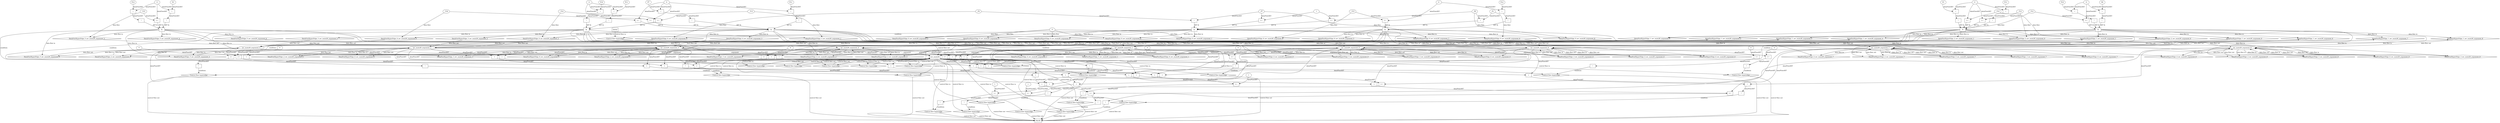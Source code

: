 digraph dag {
"inv_main26" [label="inv_main26" nodeName="inv_main26" class=cfn  shape="rect"];
FALSE [label="FALSE" nodeName=FALSE class=cfn  shape="rect"];
Initial [label="Initial" nodeName=Initial class=cfn  shape="rect"];
ControlFowHyperEdge_0 [label="Control flow hyperedge" nodeName=ControlFowHyperEdge_0 class=controlFlowHyperEdge shape="diamond"];
"Initial" -> ControlFowHyperEdge_0 [label="control flow in"]
ControlFowHyperEdge_0 -> "inv_main26" [label="control flow out"]
ControlFowHyperEdge_1 [label="Control flow hyperedge" nodeName=ControlFowHyperEdge_1 class=controlFlowHyperEdge shape="diamond"];
"inv_main26" -> ControlFowHyperEdge_1 [label="control flow in"]
ControlFowHyperEdge_1 -> "inv_main26" [label="control flow out"]
ControlFowHyperEdge_2 [label="Control flow hyperedge" nodeName=ControlFowHyperEdge_2 class=controlFlowHyperEdge shape="diamond"];
"inv_main26" -> ControlFowHyperEdge_2 [label="control flow in"]
ControlFowHyperEdge_2 -> "inv_main26" [label="control flow out"]
ControlFowHyperEdge_3 [label="Control flow hyperedge" nodeName=ControlFowHyperEdge_3 class=controlFlowHyperEdge shape="diamond"];
"inv_main26" -> ControlFowHyperEdge_3 [label="control flow in"]
ControlFowHyperEdge_3 -> "inv_main26" [label="control flow out"]
ControlFowHyperEdge_4 [label="Control flow hyperedge" nodeName=ControlFowHyperEdge_4 class=controlFlowHyperEdge shape="diamond"];
"inv_main26" -> ControlFowHyperEdge_4 [label="control flow in"]
ControlFowHyperEdge_4 -> "inv_main26" [label="control flow out"]
ControlFowHyperEdge_5 [label="Control flow hyperedge" nodeName=ControlFowHyperEdge_5 class=controlFlowHyperEdge shape="diamond"];
"inv_main26" -> ControlFowHyperEdge_5 [label="control flow in"]
ControlFowHyperEdge_5 -> "inv_main26" [label="control flow out"]
ControlFowHyperEdge_6 [label="Control flow hyperedge" nodeName=ControlFowHyperEdge_6 class=controlFlowHyperEdge shape="diamond"];
"inv_main26" -> ControlFowHyperEdge_6 [label="control flow in"]
ControlFowHyperEdge_6 -> "inv_main26" [label="control flow out"]
ControlFowHyperEdge_7 [label="Control flow hyperedge" nodeName=ControlFowHyperEdge_7 class=controlFlowHyperEdge shape="diamond"];
"inv_main26" -> ControlFowHyperEdge_7 [label="control flow in"]
ControlFowHyperEdge_7 -> "FALSE" [label="control flow out"]
ControlFowHyperEdge_8 [label="Control flow hyperedge" nodeName=ControlFowHyperEdge_8 class=controlFlowHyperEdge shape="diamond"];
"inv_main26" -> ControlFowHyperEdge_8 [label="control flow in"]
ControlFowHyperEdge_8 -> "FALSE" [label="control flow out"]
ControlFowHyperEdge_9 [label="Control flow hyperedge" nodeName=ControlFowHyperEdge_9 class=controlFlowHyperEdge shape="diamond"];
"inv_main26" -> ControlFowHyperEdge_9 [label="control flow in"]
ControlFowHyperEdge_9 -> "FALSE" [label="control flow out"]
ControlFowHyperEdge_10 [label="Control flow hyperedge" nodeName=ControlFowHyperEdge_10 class=controlFlowHyperEdge shape="diamond"];
"inv_main26" -> ControlFowHyperEdge_10 [label="control flow in"]
ControlFowHyperEdge_10 -> "FALSE" [label="control flow out"]
ControlFowHyperEdge_11 [label="Control flow hyperedge" nodeName=ControlFowHyperEdge_11 class=controlFlowHyperEdge shape="diamond"];
"inv_main26" -> ControlFowHyperEdge_11 [label="control flow in"]
ControlFowHyperEdge_11 -> "FALSE" [label="control flow out"]
ControlFowHyperEdge_12 [label="Control flow hyperedge" nodeName=ControlFowHyperEdge_12 class=controlFlowHyperEdge shape="diamond"];
"inv_main26" -> ControlFowHyperEdge_12 [label="control flow in"]
ControlFowHyperEdge_12 -> "FALSE" [label="control flow out"]
ControlFowHyperEdge_13 [label="Control flow hyperedge" nodeName=ControlFowHyperEdge_13 class=controlFlowHyperEdge shape="diamond"];
"inv_main26" -> ControlFowHyperEdge_13 [label="control flow in"]
ControlFowHyperEdge_13 -> "FALSE" [label="control flow out"]
ControlFowHyperEdge_14 [label="Control flow hyperedge" nodeName=ControlFowHyperEdge_14 class=controlFlowHyperEdge shape="diamond"];
"inv_main26" -> ControlFowHyperEdge_14 [label="control flow in"]
ControlFowHyperEdge_14 -> "FALSE" [label="control flow out"]
ControlFowHyperEdge_15 [label="Control flow hyperedge" nodeName=ControlFowHyperEdge_15 class=controlFlowHyperEdge shape="diamond"];
"inv_main26" -> ControlFowHyperEdge_15 [label="control flow in"]
ControlFowHyperEdge_15 -> "FALSE" [label="control flow out"]
ControlFowHyperEdge_16 [label="Control flow hyperedge" nodeName=ControlFowHyperEdge_16 class=controlFlowHyperEdge shape="diamond"];
"inv_main26" -> ControlFowHyperEdge_16 [label="control flow in"]
ControlFowHyperEdge_16 -> "FALSE" [label="control flow out"]
ControlFowHyperEdge_17 [label="Control flow hyperedge" nodeName=ControlFowHyperEdge_17 class=controlFlowHyperEdge shape="diamond"];
"inv_main26" -> ControlFowHyperEdge_17 [label="control flow in"]
ControlFowHyperEdge_17 -> "FALSE" [label="control flow out"]
ControlFowHyperEdge_18 [label="Control flow hyperedge" nodeName=ControlFowHyperEdge_18 class=controlFlowHyperEdge shape="diamond"];
"inv_main26" -> ControlFowHyperEdge_18 [label="control flow in"]
ControlFowHyperEdge_18 -> "FALSE" [label="control flow out"]
ControlFowHyperEdge_19 [label="Control flow hyperedge" nodeName=ControlFowHyperEdge_19 class=controlFlowHyperEdge shape="diamond"];
"inv_main26" -> ControlFowHyperEdge_19 [label="control flow in"]
ControlFowHyperEdge_19 -> "FALSE" [label="control flow out"]
ControlFowHyperEdge_20 [label="Control flow hyperedge" nodeName=ControlFowHyperEdge_20 class=controlFlowHyperEdge shape="diamond"];
"inv_main26" -> ControlFowHyperEdge_20 [label="control flow in"]
ControlFowHyperEdge_20 -> "FALSE" [label="control flow out"]
"inv_main26_argument_0" [label="inv_main26_argument_0" nodeName=argument0 class=argument  head="inv_main26" shape="oval"];
"inv_main26_argument_0" -> "inv_main26"[label="argument" style="dashed"]
"inv_main26_argument_1" [label="inv_main26_argument_1" nodeName=argument1 class=argument  head="inv_main26" shape="oval"];
"inv_main26_argument_1" -> "inv_main26"[label="argument" style="dashed"]
"inv_main26_argument_2" [label="inv_main26_argument_2" nodeName=argument2 class=argument  head="inv_main26" shape="oval"];
"inv_main26_argument_2" -> "inv_main26"[label="argument" style="dashed"]
"inv_main26_argument_3" [label="inv_main26_argument_3" nodeName=argument3 class=argument  head="inv_main26" shape="oval"];
"inv_main26_argument_3" -> "inv_main26"[label="argument" style="dashed"]
"inv_main26_argument_4" [label="inv_main26_argument_4" nodeName=argument4 class=argument  head="inv_main26" shape="oval"];
"inv_main26_argument_4" -> "inv_main26"[label="argument" style="dashed"]
"inv_main26_argument_5" [label="inv_main26_argument_5" nodeName=argument5 class=argument  head="inv_main26" shape="oval"];
"inv_main26_argument_5" -> "inv_main26"[label="argument" style="dashed"]
"inv_main26_argument_6" [label="inv_main26_argument_6" nodeName=argument6 class=argument  head="inv_main26" shape="oval"];
"inv_main26_argument_6" -> "inv_main26"[label="argument" style="dashed"]
"inv_main26_argument_7" [label="inv_main26_argument_7" nodeName=argument7 class=argument  head="inv_main26" shape="oval"];
"inv_main26_argument_7" -> "inv_main26"[label="argument" style="dashed"]
"inv_main26_argument_8" [label="inv_main26_argument_8" nodeName=argument8 class=argument  head="inv_main26" shape="oval"];
"inv_main26_argument_8" -> "inv_main26"[label="argument" style="dashed"]

"xxxinv_main26___Initial_0xxx_and" [label="&" nodeName="xxxinv_main26___Initial_0xxx_and" class=Operator shape="rect"];
"xxxinv_main26___Initial_0xxxguard_0_node_0" [label=">=" nodeName="xxxinv_main26___Initial_0xxxguard_0_node_0" class=Operator  shape="rect"];
"xxxinv_main26___Initial_0xxxguard_0_node_2" [label="1" nodeName="xxxinv_main26___Initial_0xxxguard_0_node_2" class=Literal ];
"xxxinv_main26___Initial_0xxxdataFlow_0_node_0" -> "xxxinv_main26___Initial_0xxxguard_0_node_0"[label="dataFlowAST"]
"xxxinv_main26___Initial_0xxxguard_0_node_2" -> "xxxinv_main26___Initial_0xxxguard_0_node_0"[label="dataFlowAST"]

"xxxinv_main26___Initial_0xxxguard_0_node_0" -> "xxxinv_main26___Initial_0xxx_and" [label="AST &"];
"xxxinv_main26___Initial_0xxxguard1_node_0" [label=">=" nodeName="xxxinv_main26___Initial_0xxxguard1_node_0" class=Operator  shape="rect"];
"xxxinv_main26___Initial_0xxxdataFlow4_node_0" -> "xxxinv_main26___Initial_0xxxguard1_node_0"[label="dataFlowAST"]
"xxxinv_main26___Initial_0xxxguard_0_node_2" -> "xxxinv_main26___Initial_0xxxguard1_node_0"[label="dataFlowAST"]

"xxxinv_main26___Initial_0xxxguard1_node_0" -> "xxxinv_main26___Initial_0xxx_and" [label="AST &"];
"xxxinv_main26___Initial_0xxxguard2_node_0" [label="=" nodeName="xxxinv_main26___Initial_0xxxguard2_node_0" class=Operator  shape="rect"];
"xxxinv_main26___Initial_0xxxdataFlow8_node_0" -> "xxxinv_main26___Initial_0xxxguard2_node_0"[label="dataFlowAST"]
"xxxinv_main26___Initial_0xxxdataFlow_0_node_0" -> "xxxinv_main26___Initial_0xxxguard2_node_0"[label="dataFlowAST"]

"xxxinv_main26___Initial_0xxxguard2_node_0" -> "xxxinv_main26___Initial_0xxx_and" [label="AST &"];
"xxxinv_main26___Initial_0xxxguard3_node_0" [label="=" nodeName="xxxinv_main26___Initial_0xxxguard3_node_0" class=Operator  shape="rect"];
"xxxinv_main26___Initial_0xxxdataFlow6_node_0" -> "xxxinv_main26___Initial_0xxxguard3_node_0"[label="dataFlowAST"]
"xxxinv_main26___Initial_0xxxdataFlow4_node_0" -> "xxxinv_main26___Initial_0xxxguard3_node_0"[label="dataFlowAST"]

"xxxinv_main26___Initial_0xxxguard3_node_0" -> "xxxinv_main26___Initial_0xxx_and" [label="AST &"];
"xxxinv_main26___Initial_0xxx_and" -> "ControlFowHyperEdge_0" [label="condition"];
"xxxinv_main26___Initial_0xxxdataFlow_0_node_0" [label="_P7" nodeName="xxxinv_main26___Initial_0xxxdataFlow_0_node_0" class=Constant ];

"xxxinv_main26___Initial_0xxxdataFlow_0_node_0" -> "DataFowHyperEdge_0_inv_main26_argument_7" [label="data flow"];
"xxxinv_main26___Initial_0xxxdataFlow1_node_0" [label="0" nodeName="xxxinv_main26___Initial_0xxxdataFlow1_node_0" class=Literal ];

"xxxinv_main26___Initial_0xxxdataFlow1_node_0" -> "DataFowHyperEdge_0_inv_main26_argument_4" [label="data flow"];

"xxxinv_main26___Initial_0xxxdataFlow1_node_0" -> "DataFowHyperEdge_0_inv_main26_argument_0" [label="data flow"];

"xxxinv_main26___Initial_0xxxdataFlow1_node_0" -> "DataFowHyperEdge_0_inv_main26_argument_3" [label="data flow"];
"xxxinv_main26___Initial_0xxxdataFlow4_node_0" [label="_P0" nodeName="xxxinv_main26___Initial_0xxxdataFlow4_node_0" class=Constant ];

"xxxinv_main26___Initial_0xxxdataFlow4_node_0" -> "DataFowHyperEdge_0_inv_main26_argument_8" [label="data flow"];

"xxxinv_main26___Initial_0xxxdataFlow1_node_0" -> "DataFowHyperEdge_0_inv_main26_argument_2" [label="data flow"];
"xxxinv_main26___Initial_0xxxdataFlow6_node_0" [label="_P1" nodeName="xxxinv_main26___Initial_0xxxdataFlow6_node_0" class=Constant ];

"xxxinv_main26___Initial_0xxxdataFlow6_node_0" -> "DataFowHyperEdge_0_inv_main26_argument_6" [label="data flow"];

"xxxinv_main26___Initial_0xxxdataFlow1_node_0" -> "DataFowHyperEdge_0_inv_main26_argument_1" [label="data flow"];
"xxxinv_main26___Initial_0xxxdataFlow8_node_0" [label="_P2" nodeName="xxxinv_main26___Initial_0xxxdataFlow8_node_0" class=Constant ];

"xxxinv_main26___Initial_0xxxdataFlow8_node_0" -> "DataFowHyperEdge_0_inv_main26_argument_5" [label="data flow"];
"xxxinv_main26___inv_main26_1xxx_and" [label="&" nodeName="xxxinv_main26___inv_main26_1xxx_and" class=Operator shape="rect"];
"xxxinv_main26___inv_main26_1xxxguard_0_node_0" [label="!" nodeName="xxxinv_main26___inv_main26_1xxxguard_0_node_0" class=Operator shape="rect"];
"xxxinv_main26___inv_main26_1xxxguard_0_node_1" [label="=" nodeName="xxxinv_main26___inv_main26_1xxxguard_0_node_1" class=Operator  shape="rect"];
"xxxinv_main26___inv_main26_1xxxguard_0_node_2" [label="P10" nodeName="xxxinv_main26___inv_main26_1xxxguard_0_node_2" class=Constant ];
"xxxinv_main26___inv_main26_1xxxguard_0_node_3" [label="0" nodeName="xxxinv_main26___inv_main26_1xxxguard_0_node_3" class=Literal ];
"xxxinv_main26___inv_main26_1xxxguard_0_node_1" -> "xxxinv_main26___inv_main26_1xxxguard_0_node_0"[label="dataFlowAST"]
"xxxinv_main26___inv_main26_1xxxguard_0_node_2" -> "xxxinv_main26___inv_main26_1xxxguard_0_node_1"[label="dataFlowAST"]
"xxxinv_main26___inv_main26_1xxxguard_0_node_3" -> "xxxinv_main26___inv_main26_1xxxguard_0_node_1"[label="dataFlowAST"]

"xxxinv_main26___inv_main26_1xxxguard_0_node_0" -> "xxxinv_main26___inv_main26_1xxx_and" [label="AST &"];
"xxxinv_main26___inv_main26_1xxxguard1_node_0" [label="!" nodeName="xxxinv_main26___inv_main26_1xxxguard1_node_0" class=Operator shape="rect"];
"xxxinv_main26___inv_main26_1xxxguard1_node_1" [label="=" nodeName="xxxinv_main26___inv_main26_1xxxguard1_node_1" class=Operator  shape="rect"];
"xxxinv_main26___inv_main26_1xxxguard1_node_2" [label="P6" nodeName="xxxinv_main26___inv_main26_1xxxguard1_node_2" class=Constant ];
"xxxinv_main26___inv_main26_1xxxguard1_node_1" -> "xxxinv_main26___inv_main26_1xxxguard1_node_0"[label="dataFlowAST"]
"xxxinv_main26___inv_main26_1xxxguard1_node_2" -> "xxxinv_main26___inv_main26_1xxxguard1_node_1"[label="dataFlowAST"]
"xxxinv_main26___inv_main26_1xxxguard_0_node_3" -> "xxxinv_main26___inv_main26_1xxxguard1_node_1"[label="dataFlowAST"]

"xxxinv_main26___inv_main26_1xxxguard1_node_0" -> "xxxinv_main26___inv_main26_1xxx_and" [label="AST &"];
"xxxinv_main26___inv_main26_1xxxguard2_node_0" [label=">=" nodeName="xxxinv_main26___inv_main26_1xxxguard2_node_0" class=Operator  shape="rect"];
"xxxinv_main26___inv_main26_1xxxdataFlow_0_node_0" -> "xxxinv_main26___inv_main26_1xxxguard2_node_0"[label="dataFlowAST"]
"xxxinv_main26___inv_main26_1xxxguard_0_node_3" -> "xxxinv_main26___inv_main26_1xxxguard2_node_0"[label="dataFlowAST"]

"xxxinv_main26___inv_main26_1xxxguard2_node_0" -> "xxxinv_main26___inv_main26_1xxx_and" [label="AST &"];
"xxxinv_main26___inv_main26_1xxx_and" -> "ControlFowHyperEdge_1" [label="condition"];
"xxxinv_main26___inv_main26_1xxxdataFlow_0_node_0" [label="_T12" nodeName="xxxinv_main26___inv_main26_1xxxdataFlow_0_node_0" class=Constant ];

"xxxinv_main26___inv_main26_1xxxdataFlow_0_node_0" -> "DataFowHyperEdge_1_inv_main26_argument_5" [label="data flow"];
"xxxinv_main26___inv_main26_2xxx_and" [label="&" nodeName="xxxinv_main26___inv_main26_2xxx_and" class=Operator shape="rect"];
"xxxinv_main26___inv_main26_2xxxguard_0_node_0" [label="!" nodeName="xxxinv_main26___inv_main26_2xxxguard_0_node_0" class=Operator shape="rect"];
"xxxinv_main26___inv_main26_2xxxguard_0_node_1" [label="=" nodeName="xxxinv_main26___inv_main26_2xxxguard_0_node_1" class=Operator  shape="rect"];
"xxxinv_main26___inv_main26_2xxxguard_0_node_2" [label="P11" nodeName="xxxinv_main26___inv_main26_2xxxguard_0_node_2" class=Constant ];
"xxxinv_main26___inv_main26_2xxxguard_0_node_3" [label="0" nodeName="xxxinv_main26___inv_main26_2xxxguard_0_node_3" class=Literal ];
"xxxinv_main26___inv_main26_2xxxguard_0_node_1" -> "xxxinv_main26___inv_main26_2xxxguard_0_node_0"[label="dataFlowAST"]
"xxxinv_main26___inv_main26_2xxxguard_0_node_2" -> "xxxinv_main26___inv_main26_2xxxguard_0_node_1"[label="dataFlowAST"]
"xxxinv_main26___inv_main26_2xxxguard_0_node_3" -> "xxxinv_main26___inv_main26_2xxxguard_0_node_1"[label="dataFlowAST"]

"xxxinv_main26___inv_main26_2xxxguard_0_node_0" -> "xxxinv_main26___inv_main26_2xxx_and" [label="AST &"];
"xxxinv_main26___inv_main26_2xxxguard1_node_0" [label="!" nodeName="xxxinv_main26___inv_main26_2xxxguard1_node_0" class=Operator shape="rect"];
"xxxinv_main26___inv_main26_2xxxguard1_node_1" [label="=" nodeName="xxxinv_main26___inv_main26_2xxxguard1_node_1" class=Operator  shape="rect"];
"xxxinv_main26___inv_main26_2xxxguard1_node_2" [label="P1" nodeName="xxxinv_main26___inv_main26_2xxxguard1_node_2" class=Constant ];
"xxxinv_main26___inv_main26_2xxxguard1_node_1" -> "xxxinv_main26___inv_main26_2xxxguard1_node_0"[label="dataFlowAST"]
"xxxinv_main26___inv_main26_2xxxguard1_node_2" -> "xxxinv_main26___inv_main26_2xxxguard1_node_1"[label="dataFlowAST"]
"xxxinv_main26___inv_main26_2xxxguard_0_node_3" -> "xxxinv_main26___inv_main26_2xxxguard1_node_1"[label="dataFlowAST"]

"xxxinv_main26___inv_main26_2xxxguard1_node_0" -> "xxxinv_main26___inv_main26_2xxx_and" [label="AST &"];
"xxxinv_main26___inv_main26_2xxxguard2_node_0" [label=">=" nodeName="xxxinv_main26___inv_main26_2xxxguard2_node_0" class=Operator  shape="rect"];
"xxxinv_main26___inv_main26_2xxxdataFlow_0_node_0" -> "xxxinv_main26___inv_main26_2xxxguard2_node_0"[label="dataFlowAST"]
"xxxinv_main26___inv_main26_2xxxguard_0_node_3" -> "xxxinv_main26___inv_main26_2xxxguard2_node_0"[label="dataFlowAST"]

"xxxinv_main26___inv_main26_2xxxguard2_node_0" -> "xxxinv_main26___inv_main26_2xxx_and" [label="AST &"];
"xxxinv_main26___inv_main26_2xxxguard3_node_0" [label=">=" nodeName="xxxinv_main26___inv_main26_2xxxguard3_node_0" class=Operator  shape="rect"];
"xxxinv_main26___inv_main26_2xxxdataFlow1_node_0" -> "xxxinv_main26___inv_main26_2xxxguard3_node_0"[label="dataFlowAST"]
"xxxinv_main26___inv_main26_2xxxguard_0_node_3" -> "xxxinv_main26___inv_main26_2xxxguard3_node_0"[label="dataFlowAST"]

"xxxinv_main26___inv_main26_2xxxguard3_node_0" -> "xxxinv_main26___inv_main26_2xxx_and" [label="AST &"];
"xxxinv_main26___inv_main26_2xxx_and" -> "ControlFowHyperEdge_2" [label="condition"];
"xxxinv_main26___inv_main26_2xxxdataFlow_0_node_0" [label="_T12" nodeName="xxxinv_main26___inv_main26_2xxxdataFlow_0_node_0" class=Constant ];

"xxxinv_main26___inv_main26_2xxxdataFlow_0_node_0" -> "DataFowHyperEdge_2_inv_main26_argument_0" [label="data flow"];
"xxxinv_main26___inv_main26_2xxxdataFlow1_node_0" [label="_T14" nodeName="xxxinv_main26___inv_main26_2xxxdataFlow1_node_0" class=Constant ];

"xxxinv_main26___inv_main26_2xxxdataFlow1_node_0" -> "DataFowHyperEdge_2_inv_main26_argument_6" [label="data flow"];
"xxxinv_main26___inv_main26_3xxx_and" [label="&" nodeName="xxxinv_main26___inv_main26_3xxx_and" class=Operator shape="rect"];
"xxxinv_main26___inv_main26_3xxxguard_0_node_0" [label="!" nodeName="xxxinv_main26___inv_main26_3xxxguard_0_node_0" class=Operator shape="rect"];
"xxxinv_main26___inv_main26_3xxxguard_0_node_1" [label="=" nodeName="xxxinv_main26___inv_main26_3xxxguard_0_node_1" class=Operator  shape="rect"];
"xxxinv_main26___inv_main26_3xxxguard_0_node_2" [label="P11" nodeName="xxxinv_main26___inv_main26_3xxxguard_0_node_2" class=Constant ];
"xxxinv_main26___inv_main26_3xxxguard_0_node_3" [label="0" nodeName="xxxinv_main26___inv_main26_3xxxguard_0_node_3" class=Literal ];
"xxxinv_main26___inv_main26_3xxxguard_0_node_1" -> "xxxinv_main26___inv_main26_3xxxguard_0_node_0"[label="dataFlowAST"]
"xxxinv_main26___inv_main26_3xxxguard_0_node_2" -> "xxxinv_main26___inv_main26_3xxxguard_0_node_1"[label="dataFlowAST"]
"xxxinv_main26___inv_main26_3xxxguard_0_node_3" -> "xxxinv_main26___inv_main26_3xxxguard_0_node_1"[label="dataFlowAST"]

"xxxinv_main26___inv_main26_3xxxguard_0_node_0" -> "xxxinv_main26___inv_main26_3xxx_and" [label="AST &"];
"xxxinv_main26___inv_main26_3xxxguard1_node_0" [label="!" nodeName="xxxinv_main26___inv_main26_3xxxguard1_node_0" class=Operator shape="rect"];
"xxxinv_main26___inv_main26_3xxxguard1_node_1" [label="=" nodeName="xxxinv_main26___inv_main26_3xxxguard1_node_1" class=Operator  shape="rect"];
"xxxinv_main26___inv_main26_3xxxguard1_node_2" [label="P10" nodeName="xxxinv_main26___inv_main26_3xxxguard1_node_2" class=Constant ];
"xxxinv_main26___inv_main26_3xxxguard1_node_1" -> "xxxinv_main26___inv_main26_3xxxguard1_node_0"[label="dataFlowAST"]
"xxxinv_main26___inv_main26_3xxxguard1_node_2" -> "xxxinv_main26___inv_main26_3xxxguard1_node_1"[label="dataFlowAST"]
"xxxinv_main26___inv_main26_3xxxguard_0_node_3" -> "xxxinv_main26___inv_main26_3xxxguard1_node_1"[label="dataFlowAST"]

"xxxinv_main26___inv_main26_3xxxguard1_node_0" -> "xxxinv_main26___inv_main26_3xxx_and" [label="AST &"];
"xxxinv_main26___inv_main26_3xxxguard2_node_0" [label=">=" nodeName="xxxinv_main26___inv_main26_3xxxguard2_node_0" class=Operator  shape="rect"];
"xxxinv_main26___inv_main26_3xxxdataFlow_0_node_0" -> "xxxinv_main26___inv_main26_3xxxguard2_node_0"[label="dataFlowAST"]
"xxxinv_main26___inv_main26_3xxxguard_0_node_3" -> "xxxinv_main26___inv_main26_3xxxguard2_node_0"[label="dataFlowAST"]

"xxxinv_main26___inv_main26_3xxxguard2_node_0" -> "xxxinv_main26___inv_main26_3xxx_and" [label="AST &"];
"xxxinv_main26___inv_main26_3xxx_and" -> "ControlFowHyperEdge_3" [label="condition"];
"xxxinv_main26___inv_main26_3xxxdataFlow_0_node_0" [label="_T13" nodeName="xxxinv_main26___inv_main26_3xxxdataFlow_0_node_0" class=Constant ];

"xxxinv_main26___inv_main26_3xxxdataFlow_0_node_0" -> "DataFowHyperEdge_3_inv_main26_argument_1" [label="data flow"];
"xxxinv_main26___inv_main26_4xxx_and" [label="&" nodeName="xxxinv_main26___inv_main26_4xxx_and" class=Operator shape="rect"];
"xxxinv_main26___inv_main26_4xxxguard_0_node_0" [label="!" nodeName="xxxinv_main26___inv_main26_4xxxguard_0_node_0" class=Operator shape="rect"];
"xxxinv_main26___inv_main26_4xxxguard_0_node_1" [label="=" nodeName="xxxinv_main26___inv_main26_4xxxguard_0_node_1" class=Operator  shape="rect"];
"xxxinv_main26___inv_main26_4xxxguard_0_node_2" [label="P11" nodeName="xxxinv_main26___inv_main26_4xxxguard_0_node_2" class=Constant ];
"xxxinv_main26___inv_main26_4xxxguard_0_node_3" [label="0" nodeName="xxxinv_main26___inv_main26_4xxxguard_0_node_3" class=Literal ];
"xxxinv_main26___inv_main26_4xxxguard_0_node_1" -> "xxxinv_main26___inv_main26_4xxxguard_0_node_0"[label="dataFlowAST"]
"xxxinv_main26___inv_main26_4xxxguard_0_node_2" -> "xxxinv_main26___inv_main26_4xxxguard_0_node_1"[label="dataFlowAST"]
"xxxinv_main26___inv_main26_4xxxguard_0_node_3" -> "xxxinv_main26___inv_main26_4xxxguard_0_node_1"[label="dataFlowAST"]

"xxxinv_main26___inv_main26_4xxxguard_0_node_0" -> "xxxinv_main26___inv_main26_4xxx_and" [label="AST &"];
"xxxinv_main26___inv_main26_4xxxguard1_node_0" [label="!" nodeName="xxxinv_main26___inv_main26_4xxxguard1_node_0" class=Operator shape="rect"];
"xxxinv_main26___inv_main26_4xxxguard1_node_1" [label="=" nodeName="xxxinv_main26___inv_main26_4xxxguard1_node_1" class=Operator  shape="rect"];
"xxxinv_main26___inv_main26_4xxxguard1_node_2" [label="P7" nodeName="xxxinv_main26___inv_main26_4xxxguard1_node_2" class=Constant ];
"xxxinv_main26___inv_main26_4xxxguard1_node_1" -> "xxxinv_main26___inv_main26_4xxxguard1_node_0"[label="dataFlowAST"]
"xxxinv_main26___inv_main26_4xxxguard1_node_2" -> "xxxinv_main26___inv_main26_4xxxguard1_node_1"[label="dataFlowAST"]
"xxxinv_main26___inv_main26_4xxxguard_0_node_3" -> "xxxinv_main26___inv_main26_4xxxguard1_node_1"[label="dataFlowAST"]

"xxxinv_main26___inv_main26_4xxxguard1_node_0" -> "xxxinv_main26___inv_main26_4xxx_and" [label="AST &"];
"xxxinv_main26___inv_main26_4xxxguard2_node_0" [label=">=" nodeName="xxxinv_main26___inv_main26_4xxxguard2_node_0" class=Operator  shape="rect"];
"xxxinv_main26___inv_main26_4xxxdataFlow_0_node_0" -> "xxxinv_main26___inv_main26_4xxxguard2_node_0"[label="dataFlowAST"]
"xxxinv_main26___inv_main26_4xxxguard_0_node_3" -> "xxxinv_main26___inv_main26_4xxxguard2_node_0"[label="dataFlowAST"]

"xxxinv_main26___inv_main26_4xxxguard2_node_0" -> "xxxinv_main26___inv_main26_4xxx_and" [label="AST &"];
"xxxinv_main26___inv_main26_4xxxguard3_node_0" [label=">=" nodeName="xxxinv_main26___inv_main26_4xxxguard3_node_0" class=Operator  shape="rect"];
"xxxinv_main26___inv_main26_4xxxdataFlow1_node_0" -> "xxxinv_main26___inv_main26_4xxxguard3_node_0"[label="dataFlowAST"]
"xxxinv_main26___inv_main26_4xxxguard_0_node_3" -> "xxxinv_main26___inv_main26_4xxxguard3_node_0"[label="dataFlowAST"]

"xxxinv_main26___inv_main26_4xxxguard3_node_0" -> "xxxinv_main26___inv_main26_4xxx_and" [label="AST &"];
"xxxinv_main26___inv_main26_4xxx_and" -> "ControlFowHyperEdge_4" [label="condition"];
"xxxinv_main26___inv_main26_4xxxdataFlow_0_node_0" [label="_T14" nodeName="xxxinv_main26___inv_main26_4xxxdataFlow_0_node_0" class=Constant ];

"xxxinv_main26___inv_main26_4xxxdataFlow_0_node_0" -> "DataFowHyperEdge_4_inv_main26_argument_2" [label="data flow"];
"xxxinv_main26___inv_main26_4xxxdataFlow1_node_0" [label="_T16" nodeName="xxxinv_main26___inv_main26_4xxxdataFlow1_node_0" class=Constant ];

"xxxinv_main26___inv_main26_4xxxdataFlow1_node_0" -> "DataFowHyperEdge_4_inv_main26_argument_5" [label="data flow"];
"xxxinv_main26___inv_main26_5xxx_and" [label="&" nodeName="xxxinv_main26___inv_main26_5xxx_and" class=Operator shape="rect"];
"xxxinv_main26___inv_main26_5xxxguard_0_node_0" [label="!" nodeName="xxxinv_main26___inv_main26_5xxxguard_0_node_0" class=Operator shape="rect"];
"xxxinv_main26___inv_main26_5xxxguard_0_node_1" [label="=" nodeName="xxxinv_main26___inv_main26_5xxxguard_0_node_1" class=Operator  shape="rect"];
"xxxinv_main26___inv_main26_5xxxguard_0_node_2" [label="P12" nodeName="xxxinv_main26___inv_main26_5xxxguard_0_node_2" class=Constant ];
"xxxinv_main26___inv_main26_5xxxguard_0_node_3" [label="0" nodeName="xxxinv_main26___inv_main26_5xxxguard_0_node_3" class=Literal ];
"xxxinv_main26___inv_main26_5xxxguard_0_node_1" -> "xxxinv_main26___inv_main26_5xxxguard_0_node_0"[label="dataFlowAST"]
"xxxinv_main26___inv_main26_5xxxguard_0_node_2" -> "xxxinv_main26___inv_main26_5xxxguard_0_node_1"[label="dataFlowAST"]
"xxxinv_main26___inv_main26_5xxxguard_0_node_3" -> "xxxinv_main26___inv_main26_5xxxguard_0_node_1"[label="dataFlowAST"]

"xxxinv_main26___inv_main26_5xxxguard_0_node_0" -> "xxxinv_main26___inv_main26_5xxx_and" [label="AST &"];
"xxxinv_main26___inv_main26_5xxxguard1_node_0" [label="!" nodeName="xxxinv_main26___inv_main26_5xxxguard1_node_0" class=Operator shape="rect"];
"xxxinv_main26___inv_main26_5xxxguard1_node_1" [label="=" nodeName="xxxinv_main26___inv_main26_5xxxguard1_node_1" class=Operator  shape="rect"];
"xxxinv_main26___inv_main26_5xxxguard1_node_2" [label="P3" nodeName="xxxinv_main26___inv_main26_5xxxguard1_node_2" class=Constant ];
"xxxinv_main26___inv_main26_5xxxguard1_node_1" -> "xxxinv_main26___inv_main26_5xxxguard1_node_0"[label="dataFlowAST"]
"xxxinv_main26___inv_main26_5xxxguard1_node_2" -> "xxxinv_main26___inv_main26_5xxxguard1_node_1"[label="dataFlowAST"]
"xxxinv_main26___inv_main26_5xxxguard_0_node_3" -> "xxxinv_main26___inv_main26_5xxxguard1_node_1"[label="dataFlowAST"]

"xxxinv_main26___inv_main26_5xxxguard1_node_0" -> "xxxinv_main26___inv_main26_5xxx_and" [label="AST &"];
"xxxinv_main26___inv_main26_5xxxguard2_node_0" [label=">=" nodeName="xxxinv_main26___inv_main26_5xxxguard2_node_0" class=Operator  shape="rect"];
"xxxinv_main26___inv_main26_5xxxdataFlow_0_node_0" -> "xxxinv_main26___inv_main26_5xxxguard2_node_0"[label="dataFlowAST"]
"xxxinv_main26___inv_main26_5xxxguard_0_node_3" -> "xxxinv_main26___inv_main26_5xxxguard2_node_0"[label="dataFlowAST"]

"xxxinv_main26___inv_main26_5xxxguard2_node_0" -> "xxxinv_main26___inv_main26_5xxx_and" [label="AST &"];
"xxxinv_main26___inv_main26_5xxx_and" -> "ControlFowHyperEdge_5" [label="condition"];
"xxxinv_main26___inv_main26_5xxxdataFlow_0_node_0" [label="_T15" nodeName="xxxinv_main26___inv_main26_5xxxdataFlow_0_node_0" class=Constant ];

"xxxinv_main26___inv_main26_5xxxdataFlow_0_node_0" -> "DataFowHyperEdge_5_inv_main26_argument_3" [label="data flow"];
"xxxinv_main26___inv_main26_6xxx_and" [label="&" nodeName="xxxinv_main26___inv_main26_6xxx_and" class=Operator shape="rect"];
"xxxinv_main26___inv_main26_6xxxguard_0_node_0" [label="!" nodeName="xxxinv_main26___inv_main26_6xxxguard_0_node_0" class=Operator shape="rect"];
"xxxinv_main26___inv_main26_6xxxguard_0_node_1" [label="=" nodeName="xxxinv_main26___inv_main26_6xxxguard_0_node_1" class=Operator  shape="rect"];
"xxxinv_main26___inv_main26_6xxxguard_0_node_2" [label="P12" nodeName="xxxinv_main26___inv_main26_6xxxguard_0_node_2" class=Constant ];
"xxxinv_main26___inv_main26_6xxxguard_0_node_3" [label="0" nodeName="xxxinv_main26___inv_main26_6xxxguard_0_node_3" class=Literal ];
"xxxinv_main26___inv_main26_6xxxguard_0_node_1" -> "xxxinv_main26___inv_main26_6xxxguard_0_node_0"[label="dataFlowAST"]
"xxxinv_main26___inv_main26_6xxxguard_0_node_2" -> "xxxinv_main26___inv_main26_6xxxguard_0_node_1"[label="dataFlowAST"]
"xxxinv_main26___inv_main26_6xxxguard_0_node_3" -> "xxxinv_main26___inv_main26_6xxxguard_0_node_1"[label="dataFlowAST"]

"xxxinv_main26___inv_main26_6xxxguard_0_node_0" -> "xxxinv_main26___inv_main26_6xxx_and" [label="AST &"];
"xxxinv_main26___inv_main26_6xxxguard1_node_0" [label=">=" nodeName="xxxinv_main26___inv_main26_6xxxguard1_node_0" class=Operator  shape="rect"];
"xxxinv_main26___inv_main26_6xxxdataFlow_0_node_0" -> "xxxinv_main26___inv_main26_6xxxguard1_node_0"[label="dataFlowAST"]
"xxxinv_main26___inv_main26_6xxxguard_0_node_3" -> "xxxinv_main26___inv_main26_6xxxguard1_node_0"[label="dataFlowAST"]

"xxxinv_main26___inv_main26_6xxxguard1_node_0" -> "xxxinv_main26___inv_main26_6xxx_and" [label="AST &"];
"xxxinv_main26___inv_main26_6xxx_and" -> "ControlFowHyperEdge_6" [label="condition"];
"xxxinv_main26___inv_main26_6xxxdataFlow_0_node_0" [label="_T15" nodeName="xxxinv_main26___inv_main26_6xxxdataFlow_0_node_0" class=Constant ];

"xxxinv_main26___inv_main26_6xxxdataFlow_0_node_0" -> "DataFowHyperEdge_6_inv_main26_argument_4" [label="data flow"];
"xxxFALSE___inv_main26_7xxxguard_0_node_0" [label="!" nodeName="xxxFALSE___inv_main26_7xxxguard_0_node_0" class=Operator shape="rect"];
"xxxFALSE___inv_main26_7xxxguard_0_node_1" [label="=" nodeName="xxxFALSE___inv_main26_7xxxguard_0_node_1" class=Operator  shape="rect"];
"xxxFALSE___inv_main26_7xxxguard_0_node_2" [label="+" nodeName="xxxFALSE___inv_main26_7xxxguard_0_node_2" class= Operator shape="rect"];
"xxxFALSE___inv_main26_7xxxguard_0_node_3" [label="+" nodeName="xxxFALSE___inv_main26_7xxxguard_0_node_3" class= Operator shape="rect"];
"xxxFALSE___inv_main26_7xxxguard_0_node_4" [label="+" nodeName="xxxFALSE___inv_main26_7xxxguard_0_node_4" class= Operator shape="rect"];
"xxxFALSE___inv_main26_7xxxguard_0_node_1" -> "xxxFALSE___inv_main26_7xxxguard_0_node_0"[label="dataFlowAST"]
"xxxFALSE___inv_main26_7xxxguard_0_node_2" -> "xxxFALSE___inv_main26_7xxxguard_0_node_1"[label="dataFlowAST"]
"inv_main26_argument_8" -> "xxxFALSE___inv_main26_7xxxguard_0_node_1"[label="dataFlowAST"]
"xxxFALSE___inv_main26_7xxxguard_0_node_3" -> "xxxFALSE___inv_main26_7xxxguard_0_node_2"[label="dataFlowAST"]
"inv_main26_argument_6" -> "xxxFALSE___inv_main26_7xxxguard_0_node_2"[label="dataFlowAST"]
"xxxFALSE___inv_main26_7xxxguard_0_node_4" -> "xxxFALSE___inv_main26_7xxxguard_0_node_3"[label="dataFlowAST"]
"inv_main26_argument_1" -> "xxxFALSE___inv_main26_7xxxguard_0_node_3"[label="dataFlowAST"]
"inv_main26_argument_3" -> "xxxFALSE___inv_main26_7xxxguard_0_node_4"[label="dataFlowAST"]
"inv_main26_argument_2" -> "xxxFALSE___inv_main26_7xxxguard_0_node_4"[label="dataFlowAST"]

"xxxFALSE___inv_main26_7xxxguard_0_node_0" -> "ControlFowHyperEdge_7" [label="condition"];
"xxxFALSE___inv_main26_8xxxguard_0_node_0" [label="!" nodeName="xxxFALSE___inv_main26_8xxxguard_0_node_0" class=Operator shape="rect"];
"xxxFALSE___inv_main26_8xxxguard_0_node_1" [label=">=" nodeName="xxxFALSE___inv_main26_8xxxguard_0_node_1" class=Operator  shape="rect"];
"xxxFALSE___inv_main26_8xxxguard_0_node_2" [label="+" nodeName="xxxFALSE___inv_main26_8xxxguard_0_node_2" class= Operator shape="rect"];
"xxxFALSE___inv_main26_8xxxguard_0_node_3" [label="+" nodeName="xxxFALSE___inv_main26_8xxxguard_0_node_3" class= Operator shape="rect"];
"xxxFALSE___inv_main26_8xxxguard_0_node_4" [label="+" nodeName="xxxFALSE___inv_main26_8xxxguard_0_node_4" class= Operator shape="rect"];
"xxxFALSE___inv_main26_8xxxguard_0_node_1" -> "xxxFALSE___inv_main26_8xxxguard_0_node_0"[label="dataFlowAST"]
"xxxFALSE___inv_main26_8xxxguard_0_node_2" -> "xxxFALSE___inv_main26_8xxxguard_0_node_1"[label="dataFlowAST"]
"inv_main26_argument_8" -> "xxxFALSE___inv_main26_8xxxguard_0_node_1"[label="dataFlowAST"]
"xxxFALSE___inv_main26_8xxxguard_0_node_3" -> "xxxFALSE___inv_main26_8xxxguard_0_node_2"[label="dataFlowAST"]
"inv_main26_argument_1" -> "xxxFALSE___inv_main26_8xxxguard_0_node_2"[label="dataFlowAST"]
"xxxFALSE___inv_main26_8xxxguard_0_node_4" -> "xxxFALSE___inv_main26_8xxxguard_0_node_3"[label="dataFlowAST"]
"inv_main26_argument_2" -> "xxxFALSE___inv_main26_8xxxguard_0_node_3"[label="dataFlowAST"]
"inv_main26_argument_6" -> "xxxFALSE___inv_main26_8xxxguard_0_node_4"[label="dataFlowAST"]
"inv_main26_argument_3" -> "xxxFALSE___inv_main26_8xxxguard_0_node_4"[label="dataFlowAST"]

"xxxFALSE___inv_main26_8xxxguard_0_node_0" -> "ControlFowHyperEdge_8" [label="condition"];
"xxxFALSE___inv_main26_9xxxguard_0_node_0" [label="!" nodeName="xxxFALSE___inv_main26_9xxxguard_0_node_0" class=Operator shape="rect"];
"xxxFALSE___inv_main26_9xxxguard_0_node_1" [label=">=" nodeName="xxxFALSE___inv_main26_9xxxguard_0_node_1" class=Operator  shape="rect"];
"xxxFALSE___inv_main26_9xxxguard_0_node_2" [label="+" nodeName="xxxFALSE___inv_main26_9xxxguard_0_node_2" class= Operator shape="rect"];
"xxxFALSE___inv_main26_9xxxguard_0_node_3" [label="+" nodeName="xxxFALSE___inv_main26_9xxxguard_0_node_3" class= Operator shape="rect"];
"xxxFALSE___inv_main26_9xxxguard_0_node_4" [label="+" nodeName="xxxFALSE___inv_main26_9xxxguard_0_node_4" class= Operator shape="rect"];
"xxxFALSE___inv_main26_9xxxguard_0_node_5" [label="+" nodeName="xxxFALSE___inv_main26_9xxxguard_0_node_5" class= Operator shape="rect"];
"xxxFALSE___inv_main26_9xxxguard_0_node_1" -> "xxxFALSE___inv_main26_9xxxguard_0_node_0"[label="dataFlowAST"]
"xxxFALSE___inv_main26_9xxxguard_0_node_2" -> "xxxFALSE___inv_main26_9xxxguard_0_node_1"[label="dataFlowAST"]
"inv_main26_argument_7" -> "xxxFALSE___inv_main26_9xxxguard_0_node_1"[label="dataFlowAST"]
"xxxFALSE___inv_main26_9xxxguard_0_node_3" -> "xxxFALSE___inv_main26_9xxxguard_0_node_2"[label="dataFlowAST"]
"inv_main26_argument_0" -> "xxxFALSE___inv_main26_9xxxguard_0_node_2"[label="dataFlowAST"]
"xxxFALSE___inv_main26_9xxxguard_0_node_4" -> "xxxFALSE___inv_main26_9xxxguard_0_node_3"[label="dataFlowAST"]
"inv_main26_argument_1" -> "xxxFALSE___inv_main26_9xxxguard_0_node_3"[label="dataFlowAST"]
"xxxFALSE___inv_main26_9xxxguard_0_node_5" -> "xxxFALSE___inv_main26_9xxxguard_0_node_4"[label="dataFlowAST"]
"inv_main26_argument_3" -> "xxxFALSE___inv_main26_9xxxguard_0_node_4"[label="dataFlowAST"]
"inv_main26_argument_5" -> "xxxFALSE___inv_main26_9xxxguard_0_node_5"[label="dataFlowAST"]
"inv_main26_argument_4" -> "xxxFALSE___inv_main26_9xxxguard_0_node_5"[label="dataFlowAST"]

"xxxFALSE___inv_main26_9xxxguard_0_node_0" -> "ControlFowHyperEdge_9" [label="condition"];
"xxxFALSE___inv_main26_10xxxguard_0_node_0" [label="!" nodeName="xxxFALSE___inv_main26_10xxxguard_0_node_0" class=Operator shape="rect"];
"xxxFALSE___inv_main26_10xxxguard_0_node_1" [label=">=" nodeName="xxxFALSE___inv_main26_10xxxguard_0_node_1" class=Operator  shape="rect"];
"xxxFALSE___inv_main26_10xxxguard_0_node_3" [label="+" nodeName="xxxFALSE___inv_main26_10xxxguard_0_node_3" class= Operator shape="rect"];
"xxxFALSE___inv_main26_10xxxguard_0_node_4" [label="+" nodeName="xxxFALSE___inv_main26_10xxxguard_0_node_4" class= Operator shape="rect"];
"xxxFALSE___inv_main26_10xxxguard_0_node_5" [label="+" nodeName="xxxFALSE___inv_main26_10xxxguard_0_node_5" class= Operator shape="rect"];
"xxxFALSE___inv_main26_10xxxguard_0_node_6" [label="+" nodeName="xxxFALSE___inv_main26_10xxxguard_0_node_6" class= Operator shape="rect"];
"xxxFALSE___inv_main26_10xxxguard_0_node_1" -> "xxxFALSE___inv_main26_10xxxguard_0_node_0"[label="dataFlowAST"]
"inv_main26_argument_7" -> "xxxFALSE___inv_main26_10xxxguard_0_node_1"[label="dataFlowAST"]
"xxxFALSE___inv_main26_10xxxguard_0_node_3" -> "xxxFALSE___inv_main26_10xxxguard_0_node_1"[label="dataFlowAST"]
"xxxFALSE___inv_main26_10xxxguard_0_node_4" -> "xxxFALSE___inv_main26_10xxxguard_0_node_3"[label="dataFlowAST"]
"inv_main26_argument_5" -> "xxxFALSE___inv_main26_10xxxguard_0_node_3"[label="dataFlowAST"]
"xxxFALSE___inv_main26_10xxxguard_0_node_5" -> "xxxFALSE___inv_main26_10xxxguard_0_node_4"[label="dataFlowAST"]
"inv_main26_argument_0" -> "xxxFALSE___inv_main26_10xxxguard_0_node_4"[label="dataFlowAST"]
"xxxFALSE___inv_main26_10xxxguard_0_node_6" -> "xxxFALSE___inv_main26_10xxxguard_0_node_5"[label="dataFlowAST"]
"inv_main26_argument_1" -> "xxxFALSE___inv_main26_10xxxguard_0_node_5"[label="dataFlowAST"]
"inv_main26_argument_4" -> "xxxFALSE___inv_main26_10xxxguard_0_node_6"[label="dataFlowAST"]
"inv_main26_argument_3" -> "xxxFALSE___inv_main26_10xxxguard_0_node_6"[label="dataFlowAST"]

"xxxFALSE___inv_main26_10xxxguard_0_node_0" -> "ControlFowHyperEdge_10" [label="condition"];
"xxxFALSE___inv_main26_11xxxguard_0_node_0" [label="!" nodeName="xxxFALSE___inv_main26_11xxxguard_0_node_0" class=Operator shape="rect"];
"xxxFALSE___inv_main26_11xxxguard_0_node_1" [label=">=" nodeName="xxxFALSE___inv_main26_11xxxguard_0_node_1" class=Operator  shape="rect"];
"xxxFALSE___inv_main26_11xxxguard_0_node_3" [label="0" nodeName="xxxFALSE___inv_main26_11xxxguard_0_node_3" class=Literal ];
"xxxFALSE___inv_main26_11xxxguard_0_node_1" -> "xxxFALSE___inv_main26_11xxxguard_0_node_0"[label="dataFlowAST"]
"inv_main26_argument_6" -> "xxxFALSE___inv_main26_11xxxguard_0_node_1"[label="dataFlowAST"]
"xxxFALSE___inv_main26_11xxxguard_0_node_3" -> "xxxFALSE___inv_main26_11xxxguard_0_node_1"[label="dataFlowAST"]

"xxxFALSE___inv_main26_11xxxguard_0_node_0" -> "ControlFowHyperEdge_11" [label="condition"];
"xxxFALSE___inv_main26_12xxxguard_0_node_0" [label="!" nodeName="xxxFALSE___inv_main26_12xxxguard_0_node_0" class=Operator shape="rect"];
"xxxFALSE___inv_main26_12xxxguard_0_node_1" [label=">=" nodeName="xxxFALSE___inv_main26_12xxxguard_0_node_1" class=Operator  shape="rect"];
"xxxFALSE___inv_main26_12xxxguard_0_node_3" [label="0" nodeName="xxxFALSE___inv_main26_12xxxguard_0_node_3" class=Literal ];
"xxxFALSE___inv_main26_12xxxguard_0_node_1" -> "xxxFALSE___inv_main26_12xxxguard_0_node_0"[label="dataFlowAST"]
"inv_main26_argument_5" -> "xxxFALSE___inv_main26_12xxxguard_0_node_1"[label="dataFlowAST"]
"xxxFALSE___inv_main26_12xxxguard_0_node_3" -> "xxxFALSE___inv_main26_12xxxguard_0_node_1"[label="dataFlowAST"]

"xxxFALSE___inv_main26_12xxxguard_0_node_0" -> "ControlFowHyperEdge_12" [label="condition"];
"xxxFALSE___inv_main26_13xxxguard_0_node_0" [label="!" nodeName="xxxFALSE___inv_main26_13xxxguard_0_node_0" class=Operator shape="rect"];
"xxxFALSE___inv_main26_13xxxguard_0_node_1" [label=">=" nodeName="xxxFALSE___inv_main26_13xxxguard_0_node_1" class=Operator  shape="rect"];
"xxxFALSE___inv_main26_13xxxguard_0_node_3" [label="0" nodeName="xxxFALSE___inv_main26_13xxxguard_0_node_3" class=Literal ];
"xxxFALSE___inv_main26_13xxxguard_0_node_1" -> "xxxFALSE___inv_main26_13xxxguard_0_node_0"[label="dataFlowAST"]
"inv_main26_argument_4" -> "xxxFALSE___inv_main26_13xxxguard_0_node_1"[label="dataFlowAST"]
"xxxFALSE___inv_main26_13xxxguard_0_node_3" -> "xxxFALSE___inv_main26_13xxxguard_0_node_1"[label="dataFlowAST"]

"xxxFALSE___inv_main26_13xxxguard_0_node_0" -> "ControlFowHyperEdge_13" [label="condition"];
"xxxFALSE___inv_main26_14xxxguard_0_node_0" [label="!" nodeName="xxxFALSE___inv_main26_14xxxguard_0_node_0" class=Operator shape="rect"];
"xxxFALSE___inv_main26_14xxxguard_0_node_1" [label=">=" nodeName="xxxFALSE___inv_main26_14xxxguard_0_node_1" class=Operator  shape="rect"];
"xxxFALSE___inv_main26_14xxxguard_0_node_3" [label="0" nodeName="xxxFALSE___inv_main26_14xxxguard_0_node_3" class=Literal ];
"xxxFALSE___inv_main26_14xxxguard_0_node_1" -> "xxxFALSE___inv_main26_14xxxguard_0_node_0"[label="dataFlowAST"]
"inv_main26_argument_3" -> "xxxFALSE___inv_main26_14xxxguard_0_node_1"[label="dataFlowAST"]
"xxxFALSE___inv_main26_14xxxguard_0_node_3" -> "xxxFALSE___inv_main26_14xxxguard_0_node_1"[label="dataFlowAST"]

"xxxFALSE___inv_main26_14xxxguard_0_node_0" -> "ControlFowHyperEdge_14" [label="condition"];
"xxxFALSE___inv_main26_15xxxguard_0_node_0" [label="!" nodeName="xxxFALSE___inv_main26_15xxxguard_0_node_0" class=Operator shape="rect"];
"xxxFALSE___inv_main26_15xxxguard_0_node_1" [label=">=" nodeName="xxxFALSE___inv_main26_15xxxguard_0_node_1" class=Operator  shape="rect"];
"xxxFALSE___inv_main26_15xxxguard_0_node_3" [label="0" nodeName="xxxFALSE___inv_main26_15xxxguard_0_node_3" class=Literal ];
"xxxFALSE___inv_main26_15xxxguard_0_node_1" -> "xxxFALSE___inv_main26_15xxxguard_0_node_0"[label="dataFlowAST"]
"inv_main26_argument_2" -> "xxxFALSE___inv_main26_15xxxguard_0_node_1"[label="dataFlowAST"]
"xxxFALSE___inv_main26_15xxxguard_0_node_3" -> "xxxFALSE___inv_main26_15xxxguard_0_node_1"[label="dataFlowAST"]

"xxxFALSE___inv_main26_15xxxguard_0_node_0" -> "ControlFowHyperEdge_15" [label="condition"];
"xxxFALSE___inv_main26_16xxxguard_0_node_0" [label="!" nodeName="xxxFALSE___inv_main26_16xxxguard_0_node_0" class=Operator shape="rect"];
"xxxFALSE___inv_main26_16xxxguard_0_node_1" [label=">=" nodeName="xxxFALSE___inv_main26_16xxxguard_0_node_1" class=Operator  shape="rect"];
"xxxFALSE___inv_main26_16xxxguard_0_node_3" [label="0" nodeName="xxxFALSE___inv_main26_16xxxguard_0_node_3" class=Literal ];
"xxxFALSE___inv_main26_16xxxguard_0_node_1" -> "xxxFALSE___inv_main26_16xxxguard_0_node_0"[label="dataFlowAST"]
"inv_main26_argument_1" -> "xxxFALSE___inv_main26_16xxxguard_0_node_1"[label="dataFlowAST"]
"xxxFALSE___inv_main26_16xxxguard_0_node_3" -> "xxxFALSE___inv_main26_16xxxguard_0_node_1"[label="dataFlowAST"]

"xxxFALSE___inv_main26_16xxxguard_0_node_0" -> "ControlFowHyperEdge_16" [label="condition"];
"xxxFALSE___inv_main26_17xxxguard_0_node_0" [label="!" nodeName="xxxFALSE___inv_main26_17xxxguard_0_node_0" class=Operator shape="rect"];
"xxxFALSE___inv_main26_17xxxguard_0_node_1" [label=">=" nodeName="xxxFALSE___inv_main26_17xxxguard_0_node_1" class=Operator  shape="rect"];
"xxxFALSE___inv_main26_17xxxguard_0_node_3" [label="0" nodeName="xxxFALSE___inv_main26_17xxxguard_0_node_3" class=Literal ];
"xxxFALSE___inv_main26_17xxxguard_0_node_1" -> "xxxFALSE___inv_main26_17xxxguard_0_node_0"[label="dataFlowAST"]
"inv_main26_argument_0" -> "xxxFALSE___inv_main26_17xxxguard_0_node_1"[label="dataFlowAST"]
"xxxFALSE___inv_main26_17xxxguard_0_node_3" -> "xxxFALSE___inv_main26_17xxxguard_0_node_1"[label="dataFlowAST"]

"xxxFALSE___inv_main26_17xxxguard_0_node_0" -> "ControlFowHyperEdge_17" [label="condition"];
"xxxFALSE___inv_main26_18xxxguard_0_node_0" [label="!" nodeName="xxxFALSE___inv_main26_18xxxguard_0_node_0" class=Operator shape="rect"];
"xxxFALSE___inv_main26_18xxxguard_0_node_1" [label=">=" nodeName="xxxFALSE___inv_main26_18xxxguard_0_node_1" class=Operator  shape="rect"];
"xxxFALSE___inv_main26_18xxxguard_0_node_2" [label="+" nodeName="xxxFALSE___inv_main26_18xxxguard_0_node_2" class= Operator shape="rect"];
"xxxFALSE___inv_main26_18xxxguard_0_node_3" [label="+" nodeName="xxxFALSE___inv_main26_18xxxguard_0_node_3" class= Operator shape="rect"];
"xxxFALSE___inv_main26_18xxxguard_0_node_4" [label="+" nodeName="xxxFALSE___inv_main26_18xxxguard_0_node_4" class= Operator shape="rect"];
"xxxFALSE___inv_main26_18xxxguard_0_node_9" [label="1" nodeName="xxxFALSE___inv_main26_18xxxguard_0_node_9" class=Literal ];
"xxxFALSE___inv_main26_18xxxguard_0_node_1" -> "xxxFALSE___inv_main26_18xxxguard_0_node_0"[label="dataFlowAST"]
"xxxFALSE___inv_main26_18xxxguard_0_node_2" -> "xxxFALSE___inv_main26_18xxxguard_0_node_1"[label="dataFlowAST"]
"xxxFALSE___inv_main26_18xxxguard_0_node_9" -> "xxxFALSE___inv_main26_18xxxguard_0_node_1"[label="dataFlowAST"]
"xxxFALSE___inv_main26_18xxxguard_0_node_3" -> "xxxFALSE___inv_main26_18xxxguard_0_node_2"[label="dataFlowAST"]
"inv_main26_argument_1" -> "xxxFALSE___inv_main26_18xxxguard_0_node_2"[label="dataFlowAST"]
"xxxFALSE___inv_main26_18xxxguard_0_node_4" -> "xxxFALSE___inv_main26_18xxxguard_0_node_3"[label="dataFlowAST"]
"inv_main26_argument_2" -> "xxxFALSE___inv_main26_18xxxguard_0_node_3"[label="dataFlowAST"]
"inv_main26_argument_6" -> "xxxFALSE___inv_main26_18xxxguard_0_node_4"[label="dataFlowAST"]
"inv_main26_argument_3" -> "xxxFALSE___inv_main26_18xxxguard_0_node_4"[label="dataFlowAST"]

"xxxFALSE___inv_main26_18xxxguard_0_node_0" -> "ControlFowHyperEdge_18" [label="condition"];
"xxxFALSE___inv_main26_19xxxguard_0_node_0" [label="!" nodeName="xxxFALSE___inv_main26_19xxxguard_0_node_0" class=Operator shape="rect"];
"xxxFALSE___inv_main26_19xxxguard_0_node_1" [label=">=" nodeName="xxxFALSE___inv_main26_19xxxguard_0_node_1" class=Operator  shape="rect"];
"xxxFALSE___inv_main26_19xxxguard_0_node_2" [label="+" nodeName="xxxFALSE___inv_main26_19xxxguard_0_node_2" class= Operator shape="rect"];
"xxxFALSE___inv_main26_19xxxguard_0_node_3" [label="+" nodeName="xxxFALSE___inv_main26_19xxxguard_0_node_3" class= Operator shape="rect"];
"xxxFALSE___inv_main26_19xxxguard_0_node_4" [label="+" nodeName="xxxFALSE___inv_main26_19xxxguard_0_node_4" class= Operator shape="rect"];
"xxxFALSE___inv_main26_19xxxguard_0_node_5" [label="+" nodeName="xxxFALSE___inv_main26_19xxxguard_0_node_5" class= Operator shape="rect"];
"xxxFALSE___inv_main26_19xxxguard_0_node_11" [label="1" nodeName="xxxFALSE___inv_main26_19xxxguard_0_node_11" class=Literal ];
"xxxFALSE___inv_main26_19xxxguard_0_node_1" -> "xxxFALSE___inv_main26_19xxxguard_0_node_0"[label="dataFlowAST"]
"xxxFALSE___inv_main26_19xxxguard_0_node_2" -> "xxxFALSE___inv_main26_19xxxguard_0_node_1"[label="dataFlowAST"]
"xxxFALSE___inv_main26_19xxxguard_0_node_11" -> "xxxFALSE___inv_main26_19xxxguard_0_node_1"[label="dataFlowAST"]
"xxxFALSE___inv_main26_19xxxguard_0_node_3" -> "xxxFALSE___inv_main26_19xxxguard_0_node_2"[label="dataFlowAST"]
"inv_main26_argument_0" -> "xxxFALSE___inv_main26_19xxxguard_0_node_2"[label="dataFlowAST"]
"xxxFALSE___inv_main26_19xxxguard_0_node_4" -> "xxxFALSE___inv_main26_19xxxguard_0_node_3"[label="dataFlowAST"]
"inv_main26_argument_1" -> "xxxFALSE___inv_main26_19xxxguard_0_node_3"[label="dataFlowAST"]
"xxxFALSE___inv_main26_19xxxguard_0_node_5" -> "xxxFALSE___inv_main26_19xxxguard_0_node_4"[label="dataFlowAST"]
"inv_main26_argument_3" -> "xxxFALSE___inv_main26_19xxxguard_0_node_4"[label="dataFlowAST"]
"inv_main26_argument_5" -> "xxxFALSE___inv_main26_19xxxguard_0_node_5"[label="dataFlowAST"]
"inv_main26_argument_4" -> "xxxFALSE___inv_main26_19xxxguard_0_node_5"[label="dataFlowAST"]

"xxxFALSE___inv_main26_19xxxguard_0_node_0" -> "ControlFowHyperEdge_19" [label="condition"];
"xxxFALSE___inv_main26_20xxxguard_0_node_0" [label="!" nodeName="xxxFALSE___inv_main26_20xxxguard_0_node_0" class=Operator shape="rect"];
"xxxFALSE___inv_main26_20xxxguard_0_node_1" [label=">=" nodeName="xxxFALSE___inv_main26_20xxxguard_0_node_1" class=Operator  shape="rect"];
"xxxFALSE___inv_main26_20xxxguard_0_node_2" [label="+" nodeName="xxxFALSE___inv_main26_20xxxguard_0_node_2" class= Operator shape="rect"];
"xxxFALSE___inv_main26_20xxxguard_0_node_3" [label="+" nodeName="xxxFALSE___inv_main26_20xxxguard_0_node_3" class= Operator shape="rect"];
"xxxFALSE___inv_main26_20xxxguard_0_node_4" [label="+" nodeName="xxxFALSE___inv_main26_20xxxguard_0_node_4" class= Operator shape="rect"];
"xxxFALSE___inv_main26_20xxxguard_0_node_5" [label="+" nodeName="xxxFALSE___inv_main26_20xxxguard_0_node_5" class= Operator shape="rect"];
"xxxFALSE___inv_main26_20xxxguard_0_node_11" [label="1" nodeName="xxxFALSE___inv_main26_20xxxguard_0_node_11" class=Literal ];
"xxxFALSE___inv_main26_20xxxguard_0_node_1" -> "xxxFALSE___inv_main26_20xxxguard_0_node_0"[label="dataFlowAST"]
"xxxFALSE___inv_main26_20xxxguard_0_node_2" -> "xxxFALSE___inv_main26_20xxxguard_0_node_1"[label="dataFlowAST"]
"xxxFALSE___inv_main26_20xxxguard_0_node_11" -> "xxxFALSE___inv_main26_20xxxguard_0_node_1"[label="dataFlowAST"]
"xxxFALSE___inv_main26_20xxxguard_0_node_3" -> "xxxFALSE___inv_main26_20xxxguard_0_node_2"[label="dataFlowAST"]
"inv_main26_argument_0" -> "xxxFALSE___inv_main26_20xxxguard_0_node_2"[label="dataFlowAST"]
"xxxFALSE___inv_main26_20xxxguard_0_node_4" -> "xxxFALSE___inv_main26_20xxxguard_0_node_3"[label="dataFlowAST"]
"inv_main26_argument_1" -> "xxxFALSE___inv_main26_20xxxguard_0_node_3"[label="dataFlowAST"]
"xxxFALSE___inv_main26_20xxxguard_0_node_5" -> "xxxFALSE___inv_main26_20xxxguard_0_node_4"[label="dataFlowAST"]
"inv_main26_argument_3" -> "xxxFALSE___inv_main26_20xxxguard_0_node_4"[label="dataFlowAST"]
"inv_main26_argument_6" -> "xxxFALSE___inv_main26_20xxxguard_0_node_5"[label="dataFlowAST"]
"inv_main26_argument_5" -> "xxxFALSE___inv_main26_20xxxguard_0_node_5"[label="dataFlowAST"]

"xxxFALSE___inv_main26_20xxxguard_0_node_0" -> "ControlFowHyperEdge_20" [label="condition"];
"DataFowHyperEdge_0_inv_main26_argument_0" [label="DataFowHyperEdge_0_inv_main26_argument_0" nodeName="DataFowHyperEdge_0_inv_main26_argument_0" class=DataFlowHyperedge shape="diamond"];
"DataFowHyperEdge_0_inv_main26_argument_0" -> "inv_main26_argument_0"[label="data flow out"]
"xxxinv_main26___Initial_0xxx_and" -> "DataFowHyperEdge_0_inv_main26_argument_0"[label="data flow in"]
"DataFowHyperEdge_0_inv_main26_argument_1" [label="DataFowHyperEdge_0_inv_main26_argument_1" nodeName="DataFowHyperEdge_0_inv_main26_argument_1" class=DataFlowHyperedge shape="diamond"];
"DataFowHyperEdge_0_inv_main26_argument_1" -> "inv_main26_argument_1"[label="data flow out"]
"xxxinv_main26___Initial_0xxx_and" -> "DataFowHyperEdge_0_inv_main26_argument_1"[label="data flow in"]
"DataFowHyperEdge_0_inv_main26_argument_2" [label="DataFowHyperEdge_0_inv_main26_argument_2" nodeName="DataFowHyperEdge_0_inv_main26_argument_2" class=DataFlowHyperedge shape="diamond"];
"DataFowHyperEdge_0_inv_main26_argument_2" -> "inv_main26_argument_2"[label="data flow out"]
"xxxinv_main26___Initial_0xxx_and" -> "DataFowHyperEdge_0_inv_main26_argument_2"[label="data flow in"]
"DataFowHyperEdge_0_inv_main26_argument_3" [label="DataFowHyperEdge_0_inv_main26_argument_3" nodeName="DataFowHyperEdge_0_inv_main26_argument_3" class=DataFlowHyperedge shape="diamond"];
"DataFowHyperEdge_0_inv_main26_argument_3" -> "inv_main26_argument_3"[label="data flow out"]
"xxxinv_main26___Initial_0xxx_and" -> "DataFowHyperEdge_0_inv_main26_argument_3"[label="data flow in"]
"DataFowHyperEdge_0_inv_main26_argument_4" [label="DataFowHyperEdge_0_inv_main26_argument_4" nodeName="DataFowHyperEdge_0_inv_main26_argument_4" class=DataFlowHyperedge shape="diamond"];
"DataFowHyperEdge_0_inv_main26_argument_4" -> "inv_main26_argument_4"[label="data flow out"]
"xxxinv_main26___Initial_0xxx_and" -> "DataFowHyperEdge_0_inv_main26_argument_4"[label="data flow in"]
"DataFowHyperEdge_0_inv_main26_argument_5" [label="DataFowHyperEdge_0_inv_main26_argument_5" nodeName="DataFowHyperEdge_0_inv_main26_argument_5" class=DataFlowHyperedge shape="diamond"];
"DataFowHyperEdge_0_inv_main26_argument_5" -> "inv_main26_argument_5"[label="data flow out"]
"xxxinv_main26___Initial_0xxx_and" -> "DataFowHyperEdge_0_inv_main26_argument_5"[label="data flow in"]
"DataFowHyperEdge_0_inv_main26_argument_6" [label="DataFowHyperEdge_0_inv_main26_argument_6" nodeName="DataFowHyperEdge_0_inv_main26_argument_6" class=DataFlowHyperedge shape="diamond"];
"DataFowHyperEdge_0_inv_main26_argument_6" -> "inv_main26_argument_6"[label="data flow out"]
"xxxinv_main26___Initial_0xxx_and" -> "DataFowHyperEdge_0_inv_main26_argument_6"[label="data flow in"]
"DataFowHyperEdge_0_inv_main26_argument_7" [label="DataFowHyperEdge_0_inv_main26_argument_7" nodeName="DataFowHyperEdge_0_inv_main26_argument_7" class=DataFlowHyperedge shape="diamond"];
"DataFowHyperEdge_0_inv_main26_argument_7" -> "inv_main26_argument_7"[label="data flow out"]
"xxxinv_main26___Initial_0xxx_and" -> "DataFowHyperEdge_0_inv_main26_argument_7"[label="data flow in"]
"DataFowHyperEdge_0_inv_main26_argument_8" [label="DataFowHyperEdge_0_inv_main26_argument_8" nodeName="DataFowHyperEdge_0_inv_main26_argument_8" class=DataFlowHyperedge shape="diamond"];
"DataFowHyperEdge_0_inv_main26_argument_8" -> "inv_main26_argument_8"[label="data flow out"]
"xxxinv_main26___Initial_0xxx_and" -> "DataFowHyperEdge_0_inv_main26_argument_8"[label="data flow in"]
"DataFowHyperEdge_1_inv_main26_argument_0" [label="DataFowHyperEdge_1_inv_main26_argument_0" nodeName="DataFowHyperEdge_1_inv_main26_argument_0" class=DataFlowHyperedge shape="diamond"];
"DataFowHyperEdge_1_inv_main26_argument_0" -> "inv_main26_argument_0"[label="data flow out"]
"xxxinv_main26___inv_main26_1xxx_and" -> "DataFowHyperEdge_1_inv_main26_argument_0"[label="data flow in"]
"DataFowHyperEdge_1_inv_main26_argument_1" [label="DataFowHyperEdge_1_inv_main26_argument_1" nodeName="DataFowHyperEdge_1_inv_main26_argument_1" class=DataFlowHyperedge shape="diamond"];
"DataFowHyperEdge_1_inv_main26_argument_1" -> "inv_main26_argument_1"[label="data flow out"]
"xxxinv_main26___inv_main26_1xxx_and" -> "DataFowHyperEdge_1_inv_main26_argument_1"[label="data flow in"]
"DataFowHyperEdge_1_inv_main26_argument_2" [label="DataFowHyperEdge_1_inv_main26_argument_2" nodeName="DataFowHyperEdge_1_inv_main26_argument_2" class=DataFlowHyperedge shape="diamond"];
"DataFowHyperEdge_1_inv_main26_argument_2" -> "inv_main26_argument_2"[label="data flow out"]
"xxxinv_main26___inv_main26_1xxx_and" -> "DataFowHyperEdge_1_inv_main26_argument_2"[label="data flow in"]
"DataFowHyperEdge_1_inv_main26_argument_3" [label="DataFowHyperEdge_1_inv_main26_argument_3" nodeName="DataFowHyperEdge_1_inv_main26_argument_3" class=DataFlowHyperedge shape="diamond"];
"DataFowHyperEdge_1_inv_main26_argument_3" -> "inv_main26_argument_3"[label="data flow out"]
"xxxinv_main26___inv_main26_1xxx_and" -> "DataFowHyperEdge_1_inv_main26_argument_3"[label="data flow in"]
"DataFowHyperEdge_1_inv_main26_argument_4" [label="DataFowHyperEdge_1_inv_main26_argument_4" nodeName="DataFowHyperEdge_1_inv_main26_argument_4" class=DataFlowHyperedge shape="diamond"];
"DataFowHyperEdge_1_inv_main26_argument_4" -> "inv_main26_argument_4"[label="data flow out"]
"xxxinv_main26___inv_main26_1xxx_and" -> "DataFowHyperEdge_1_inv_main26_argument_4"[label="data flow in"]
"DataFowHyperEdge_1_inv_main26_argument_5" [label="DataFowHyperEdge_1_inv_main26_argument_5" nodeName="DataFowHyperEdge_1_inv_main26_argument_5" class=DataFlowHyperedge shape="diamond"];
"DataFowHyperEdge_1_inv_main26_argument_5" -> "inv_main26_argument_5"[label="data flow out"]
"xxxinv_main26___inv_main26_1xxx_and" -> "DataFowHyperEdge_1_inv_main26_argument_5"[label="data flow in"]
"DataFowHyperEdge_1_inv_main26_argument_6" [label="DataFowHyperEdge_1_inv_main26_argument_6" nodeName="DataFowHyperEdge_1_inv_main26_argument_6" class=DataFlowHyperedge shape="diamond"];
"DataFowHyperEdge_1_inv_main26_argument_6" -> "inv_main26_argument_6"[label="data flow out"]
"xxxinv_main26___inv_main26_1xxx_and" -> "DataFowHyperEdge_1_inv_main26_argument_6"[label="data flow in"]
"DataFowHyperEdge_1_inv_main26_argument_7" [label="DataFowHyperEdge_1_inv_main26_argument_7" nodeName="DataFowHyperEdge_1_inv_main26_argument_7" class=DataFlowHyperedge shape="diamond"];
"DataFowHyperEdge_1_inv_main26_argument_7" -> "inv_main26_argument_7"[label="data flow out"]
"xxxinv_main26___inv_main26_1xxx_and" -> "DataFowHyperEdge_1_inv_main26_argument_7"[label="data flow in"]
"DataFowHyperEdge_1_inv_main26_argument_8" [label="DataFowHyperEdge_1_inv_main26_argument_8" nodeName="DataFowHyperEdge_1_inv_main26_argument_8" class=DataFlowHyperedge shape="diamond"];
"DataFowHyperEdge_1_inv_main26_argument_8" -> "inv_main26_argument_8"[label="data flow out"]
"xxxinv_main26___inv_main26_1xxx_and" -> "DataFowHyperEdge_1_inv_main26_argument_8"[label="data flow in"]
"DataFowHyperEdge_2_inv_main26_argument_0" [label="DataFowHyperEdge_2_inv_main26_argument_0" nodeName="DataFowHyperEdge_2_inv_main26_argument_0" class=DataFlowHyperedge shape="diamond"];
"DataFowHyperEdge_2_inv_main26_argument_0" -> "inv_main26_argument_0"[label="data flow out"]
"xxxinv_main26___inv_main26_2xxx_and" -> "DataFowHyperEdge_2_inv_main26_argument_0"[label="data flow in"]
"DataFowHyperEdge_2_inv_main26_argument_1" [label="DataFowHyperEdge_2_inv_main26_argument_1" nodeName="DataFowHyperEdge_2_inv_main26_argument_1" class=DataFlowHyperedge shape="diamond"];
"DataFowHyperEdge_2_inv_main26_argument_1" -> "inv_main26_argument_1"[label="data flow out"]
"xxxinv_main26___inv_main26_2xxx_and" -> "DataFowHyperEdge_2_inv_main26_argument_1"[label="data flow in"]
"DataFowHyperEdge_2_inv_main26_argument_2" [label="DataFowHyperEdge_2_inv_main26_argument_2" nodeName="DataFowHyperEdge_2_inv_main26_argument_2" class=DataFlowHyperedge shape="diamond"];
"DataFowHyperEdge_2_inv_main26_argument_2" -> "inv_main26_argument_2"[label="data flow out"]
"xxxinv_main26___inv_main26_2xxx_and" -> "DataFowHyperEdge_2_inv_main26_argument_2"[label="data flow in"]
"DataFowHyperEdge_2_inv_main26_argument_3" [label="DataFowHyperEdge_2_inv_main26_argument_3" nodeName="DataFowHyperEdge_2_inv_main26_argument_3" class=DataFlowHyperedge shape="diamond"];
"DataFowHyperEdge_2_inv_main26_argument_3" -> "inv_main26_argument_3"[label="data flow out"]
"xxxinv_main26___inv_main26_2xxx_and" -> "DataFowHyperEdge_2_inv_main26_argument_3"[label="data flow in"]
"DataFowHyperEdge_2_inv_main26_argument_4" [label="DataFowHyperEdge_2_inv_main26_argument_4" nodeName="DataFowHyperEdge_2_inv_main26_argument_4" class=DataFlowHyperedge shape="diamond"];
"DataFowHyperEdge_2_inv_main26_argument_4" -> "inv_main26_argument_4"[label="data flow out"]
"xxxinv_main26___inv_main26_2xxx_and" -> "DataFowHyperEdge_2_inv_main26_argument_4"[label="data flow in"]
"DataFowHyperEdge_2_inv_main26_argument_5" [label="DataFowHyperEdge_2_inv_main26_argument_5" nodeName="DataFowHyperEdge_2_inv_main26_argument_5" class=DataFlowHyperedge shape="diamond"];
"DataFowHyperEdge_2_inv_main26_argument_5" -> "inv_main26_argument_5"[label="data flow out"]
"xxxinv_main26___inv_main26_2xxx_and" -> "DataFowHyperEdge_2_inv_main26_argument_5"[label="data flow in"]
"DataFowHyperEdge_2_inv_main26_argument_6" [label="DataFowHyperEdge_2_inv_main26_argument_6" nodeName="DataFowHyperEdge_2_inv_main26_argument_6" class=DataFlowHyperedge shape="diamond"];
"DataFowHyperEdge_2_inv_main26_argument_6" -> "inv_main26_argument_6"[label="data flow out"]
"xxxinv_main26___inv_main26_2xxx_and" -> "DataFowHyperEdge_2_inv_main26_argument_6"[label="data flow in"]
"DataFowHyperEdge_2_inv_main26_argument_7" [label="DataFowHyperEdge_2_inv_main26_argument_7" nodeName="DataFowHyperEdge_2_inv_main26_argument_7" class=DataFlowHyperedge shape="diamond"];
"DataFowHyperEdge_2_inv_main26_argument_7" -> "inv_main26_argument_7"[label="data flow out"]
"xxxinv_main26___inv_main26_2xxx_and" -> "DataFowHyperEdge_2_inv_main26_argument_7"[label="data flow in"]
"DataFowHyperEdge_2_inv_main26_argument_8" [label="DataFowHyperEdge_2_inv_main26_argument_8" nodeName="DataFowHyperEdge_2_inv_main26_argument_8" class=DataFlowHyperedge shape="diamond"];
"DataFowHyperEdge_2_inv_main26_argument_8" -> "inv_main26_argument_8"[label="data flow out"]
"xxxinv_main26___inv_main26_2xxx_and" -> "DataFowHyperEdge_2_inv_main26_argument_8"[label="data flow in"]
"DataFowHyperEdge_3_inv_main26_argument_0" [label="DataFowHyperEdge_3_inv_main26_argument_0" nodeName="DataFowHyperEdge_3_inv_main26_argument_0" class=DataFlowHyperedge shape="diamond"];
"DataFowHyperEdge_3_inv_main26_argument_0" -> "inv_main26_argument_0"[label="data flow out"]
"xxxinv_main26___inv_main26_3xxx_and" -> "DataFowHyperEdge_3_inv_main26_argument_0"[label="data flow in"]
"DataFowHyperEdge_3_inv_main26_argument_1" [label="DataFowHyperEdge_3_inv_main26_argument_1" nodeName="DataFowHyperEdge_3_inv_main26_argument_1" class=DataFlowHyperedge shape="diamond"];
"DataFowHyperEdge_3_inv_main26_argument_1" -> "inv_main26_argument_1"[label="data flow out"]
"xxxinv_main26___inv_main26_3xxx_and" -> "DataFowHyperEdge_3_inv_main26_argument_1"[label="data flow in"]
"DataFowHyperEdge_3_inv_main26_argument_2" [label="DataFowHyperEdge_3_inv_main26_argument_2" nodeName="DataFowHyperEdge_3_inv_main26_argument_2" class=DataFlowHyperedge shape="diamond"];
"DataFowHyperEdge_3_inv_main26_argument_2" -> "inv_main26_argument_2"[label="data flow out"]
"xxxinv_main26___inv_main26_3xxx_and" -> "DataFowHyperEdge_3_inv_main26_argument_2"[label="data flow in"]
"DataFowHyperEdge_3_inv_main26_argument_3" [label="DataFowHyperEdge_3_inv_main26_argument_3" nodeName="DataFowHyperEdge_3_inv_main26_argument_3" class=DataFlowHyperedge shape="diamond"];
"DataFowHyperEdge_3_inv_main26_argument_3" -> "inv_main26_argument_3"[label="data flow out"]
"xxxinv_main26___inv_main26_3xxx_and" -> "DataFowHyperEdge_3_inv_main26_argument_3"[label="data flow in"]
"DataFowHyperEdge_3_inv_main26_argument_4" [label="DataFowHyperEdge_3_inv_main26_argument_4" nodeName="DataFowHyperEdge_3_inv_main26_argument_4" class=DataFlowHyperedge shape="diamond"];
"DataFowHyperEdge_3_inv_main26_argument_4" -> "inv_main26_argument_4"[label="data flow out"]
"xxxinv_main26___inv_main26_3xxx_and" -> "DataFowHyperEdge_3_inv_main26_argument_4"[label="data flow in"]
"DataFowHyperEdge_3_inv_main26_argument_5" [label="DataFowHyperEdge_3_inv_main26_argument_5" nodeName="DataFowHyperEdge_3_inv_main26_argument_5" class=DataFlowHyperedge shape="diamond"];
"DataFowHyperEdge_3_inv_main26_argument_5" -> "inv_main26_argument_5"[label="data flow out"]
"xxxinv_main26___inv_main26_3xxx_and" -> "DataFowHyperEdge_3_inv_main26_argument_5"[label="data flow in"]
"DataFowHyperEdge_3_inv_main26_argument_6" [label="DataFowHyperEdge_3_inv_main26_argument_6" nodeName="DataFowHyperEdge_3_inv_main26_argument_6" class=DataFlowHyperedge shape="diamond"];
"DataFowHyperEdge_3_inv_main26_argument_6" -> "inv_main26_argument_6"[label="data flow out"]
"xxxinv_main26___inv_main26_3xxx_and" -> "DataFowHyperEdge_3_inv_main26_argument_6"[label="data flow in"]
"DataFowHyperEdge_3_inv_main26_argument_7" [label="DataFowHyperEdge_3_inv_main26_argument_7" nodeName="DataFowHyperEdge_3_inv_main26_argument_7" class=DataFlowHyperedge shape="diamond"];
"DataFowHyperEdge_3_inv_main26_argument_7" -> "inv_main26_argument_7"[label="data flow out"]
"xxxinv_main26___inv_main26_3xxx_and" -> "DataFowHyperEdge_3_inv_main26_argument_7"[label="data flow in"]
"DataFowHyperEdge_3_inv_main26_argument_8" [label="DataFowHyperEdge_3_inv_main26_argument_8" nodeName="DataFowHyperEdge_3_inv_main26_argument_8" class=DataFlowHyperedge shape="diamond"];
"DataFowHyperEdge_3_inv_main26_argument_8" -> "inv_main26_argument_8"[label="data flow out"]
"xxxinv_main26___inv_main26_3xxx_and" -> "DataFowHyperEdge_3_inv_main26_argument_8"[label="data flow in"]
"DataFowHyperEdge_4_inv_main26_argument_0" [label="DataFowHyperEdge_4_inv_main26_argument_0" nodeName="DataFowHyperEdge_4_inv_main26_argument_0" class=DataFlowHyperedge shape="diamond"];
"DataFowHyperEdge_4_inv_main26_argument_0" -> "inv_main26_argument_0"[label="data flow out"]
"xxxinv_main26___inv_main26_4xxx_and" -> "DataFowHyperEdge_4_inv_main26_argument_0"[label="data flow in"]
"DataFowHyperEdge_4_inv_main26_argument_1" [label="DataFowHyperEdge_4_inv_main26_argument_1" nodeName="DataFowHyperEdge_4_inv_main26_argument_1" class=DataFlowHyperedge shape="diamond"];
"DataFowHyperEdge_4_inv_main26_argument_1" -> "inv_main26_argument_1"[label="data flow out"]
"xxxinv_main26___inv_main26_4xxx_and" -> "DataFowHyperEdge_4_inv_main26_argument_1"[label="data flow in"]
"DataFowHyperEdge_4_inv_main26_argument_2" [label="DataFowHyperEdge_4_inv_main26_argument_2" nodeName="DataFowHyperEdge_4_inv_main26_argument_2" class=DataFlowHyperedge shape="diamond"];
"DataFowHyperEdge_4_inv_main26_argument_2" -> "inv_main26_argument_2"[label="data flow out"]
"xxxinv_main26___inv_main26_4xxx_and" -> "DataFowHyperEdge_4_inv_main26_argument_2"[label="data flow in"]
"DataFowHyperEdge_4_inv_main26_argument_3" [label="DataFowHyperEdge_4_inv_main26_argument_3" nodeName="DataFowHyperEdge_4_inv_main26_argument_3" class=DataFlowHyperedge shape="diamond"];
"DataFowHyperEdge_4_inv_main26_argument_3" -> "inv_main26_argument_3"[label="data flow out"]
"xxxinv_main26___inv_main26_4xxx_and" -> "DataFowHyperEdge_4_inv_main26_argument_3"[label="data flow in"]
"DataFowHyperEdge_4_inv_main26_argument_4" [label="DataFowHyperEdge_4_inv_main26_argument_4" nodeName="DataFowHyperEdge_4_inv_main26_argument_4" class=DataFlowHyperedge shape="diamond"];
"DataFowHyperEdge_4_inv_main26_argument_4" -> "inv_main26_argument_4"[label="data flow out"]
"xxxinv_main26___inv_main26_4xxx_and" -> "DataFowHyperEdge_4_inv_main26_argument_4"[label="data flow in"]
"DataFowHyperEdge_4_inv_main26_argument_5" [label="DataFowHyperEdge_4_inv_main26_argument_5" nodeName="DataFowHyperEdge_4_inv_main26_argument_5" class=DataFlowHyperedge shape="diamond"];
"DataFowHyperEdge_4_inv_main26_argument_5" -> "inv_main26_argument_5"[label="data flow out"]
"xxxinv_main26___inv_main26_4xxx_and" -> "DataFowHyperEdge_4_inv_main26_argument_5"[label="data flow in"]
"DataFowHyperEdge_4_inv_main26_argument_6" [label="DataFowHyperEdge_4_inv_main26_argument_6" nodeName="DataFowHyperEdge_4_inv_main26_argument_6" class=DataFlowHyperedge shape="diamond"];
"DataFowHyperEdge_4_inv_main26_argument_6" -> "inv_main26_argument_6"[label="data flow out"]
"xxxinv_main26___inv_main26_4xxx_and" -> "DataFowHyperEdge_4_inv_main26_argument_6"[label="data flow in"]
"DataFowHyperEdge_4_inv_main26_argument_7" [label="DataFowHyperEdge_4_inv_main26_argument_7" nodeName="DataFowHyperEdge_4_inv_main26_argument_7" class=DataFlowHyperedge shape="diamond"];
"DataFowHyperEdge_4_inv_main26_argument_7" -> "inv_main26_argument_7"[label="data flow out"]
"xxxinv_main26___inv_main26_4xxx_and" -> "DataFowHyperEdge_4_inv_main26_argument_7"[label="data flow in"]
"DataFowHyperEdge_4_inv_main26_argument_8" [label="DataFowHyperEdge_4_inv_main26_argument_8" nodeName="DataFowHyperEdge_4_inv_main26_argument_8" class=DataFlowHyperedge shape="diamond"];
"DataFowHyperEdge_4_inv_main26_argument_8" -> "inv_main26_argument_8"[label="data flow out"]
"xxxinv_main26___inv_main26_4xxx_and" -> "DataFowHyperEdge_4_inv_main26_argument_8"[label="data flow in"]
"DataFowHyperEdge_5_inv_main26_argument_0" [label="DataFowHyperEdge_5_inv_main26_argument_0" nodeName="DataFowHyperEdge_5_inv_main26_argument_0" class=DataFlowHyperedge shape="diamond"];
"DataFowHyperEdge_5_inv_main26_argument_0" -> "inv_main26_argument_0"[label="data flow out"]
"xxxinv_main26___inv_main26_5xxx_and" -> "DataFowHyperEdge_5_inv_main26_argument_0"[label="data flow in"]
"DataFowHyperEdge_5_inv_main26_argument_1" [label="DataFowHyperEdge_5_inv_main26_argument_1" nodeName="DataFowHyperEdge_5_inv_main26_argument_1" class=DataFlowHyperedge shape="diamond"];
"DataFowHyperEdge_5_inv_main26_argument_1" -> "inv_main26_argument_1"[label="data flow out"]
"xxxinv_main26___inv_main26_5xxx_and" -> "DataFowHyperEdge_5_inv_main26_argument_1"[label="data flow in"]
"DataFowHyperEdge_5_inv_main26_argument_2" [label="DataFowHyperEdge_5_inv_main26_argument_2" nodeName="DataFowHyperEdge_5_inv_main26_argument_2" class=DataFlowHyperedge shape="diamond"];
"DataFowHyperEdge_5_inv_main26_argument_2" -> "inv_main26_argument_2"[label="data flow out"]
"xxxinv_main26___inv_main26_5xxx_and" -> "DataFowHyperEdge_5_inv_main26_argument_2"[label="data flow in"]
"DataFowHyperEdge_5_inv_main26_argument_3" [label="DataFowHyperEdge_5_inv_main26_argument_3" nodeName="DataFowHyperEdge_5_inv_main26_argument_3" class=DataFlowHyperedge shape="diamond"];
"DataFowHyperEdge_5_inv_main26_argument_3" -> "inv_main26_argument_3"[label="data flow out"]
"xxxinv_main26___inv_main26_5xxx_and" -> "DataFowHyperEdge_5_inv_main26_argument_3"[label="data flow in"]
"DataFowHyperEdge_5_inv_main26_argument_4" [label="DataFowHyperEdge_5_inv_main26_argument_4" nodeName="DataFowHyperEdge_5_inv_main26_argument_4" class=DataFlowHyperedge shape="diamond"];
"DataFowHyperEdge_5_inv_main26_argument_4" -> "inv_main26_argument_4"[label="data flow out"]
"xxxinv_main26___inv_main26_5xxx_and" -> "DataFowHyperEdge_5_inv_main26_argument_4"[label="data flow in"]
"DataFowHyperEdge_5_inv_main26_argument_5" [label="DataFowHyperEdge_5_inv_main26_argument_5" nodeName="DataFowHyperEdge_5_inv_main26_argument_5" class=DataFlowHyperedge shape="diamond"];
"DataFowHyperEdge_5_inv_main26_argument_5" -> "inv_main26_argument_5"[label="data flow out"]
"xxxinv_main26___inv_main26_5xxx_and" -> "DataFowHyperEdge_5_inv_main26_argument_5"[label="data flow in"]
"DataFowHyperEdge_5_inv_main26_argument_6" [label="DataFowHyperEdge_5_inv_main26_argument_6" nodeName="DataFowHyperEdge_5_inv_main26_argument_6" class=DataFlowHyperedge shape="diamond"];
"DataFowHyperEdge_5_inv_main26_argument_6" -> "inv_main26_argument_6"[label="data flow out"]
"xxxinv_main26___inv_main26_5xxx_and" -> "DataFowHyperEdge_5_inv_main26_argument_6"[label="data flow in"]
"DataFowHyperEdge_5_inv_main26_argument_7" [label="DataFowHyperEdge_5_inv_main26_argument_7" nodeName="DataFowHyperEdge_5_inv_main26_argument_7" class=DataFlowHyperedge shape="diamond"];
"DataFowHyperEdge_5_inv_main26_argument_7" -> "inv_main26_argument_7"[label="data flow out"]
"xxxinv_main26___inv_main26_5xxx_and" -> "DataFowHyperEdge_5_inv_main26_argument_7"[label="data flow in"]
"DataFowHyperEdge_5_inv_main26_argument_8" [label="DataFowHyperEdge_5_inv_main26_argument_8" nodeName="DataFowHyperEdge_5_inv_main26_argument_8" class=DataFlowHyperedge shape="diamond"];
"DataFowHyperEdge_5_inv_main26_argument_8" -> "inv_main26_argument_8"[label="data flow out"]
"xxxinv_main26___inv_main26_5xxx_and" -> "DataFowHyperEdge_5_inv_main26_argument_8"[label="data flow in"]
"DataFowHyperEdge_6_inv_main26_argument_0" [label="DataFowHyperEdge_6_inv_main26_argument_0" nodeName="DataFowHyperEdge_6_inv_main26_argument_0" class=DataFlowHyperedge shape="diamond"];
"DataFowHyperEdge_6_inv_main26_argument_0" -> "inv_main26_argument_0"[label="data flow out"]
"xxxinv_main26___inv_main26_6xxx_and" -> "DataFowHyperEdge_6_inv_main26_argument_0"[label="data flow in"]
"DataFowHyperEdge_6_inv_main26_argument_1" [label="DataFowHyperEdge_6_inv_main26_argument_1" nodeName="DataFowHyperEdge_6_inv_main26_argument_1" class=DataFlowHyperedge shape="diamond"];
"DataFowHyperEdge_6_inv_main26_argument_1" -> "inv_main26_argument_1"[label="data flow out"]
"xxxinv_main26___inv_main26_6xxx_and" -> "DataFowHyperEdge_6_inv_main26_argument_1"[label="data flow in"]
"DataFowHyperEdge_6_inv_main26_argument_2" [label="DataFowHyperEdge_6_inv_main26_argument_2" nodeName="DataFowHyperEdge_6_inv_main26_argument_2" class=DataFlowHyperedge shape="diamond"];
"DataFowHyperEdge_6_inv_main26_argument_2" -> "inv_main26_argument_2"[label="data flow out"]
"xxxinv_main26___inv_main26_6xxx_and" -> "DataFowHyperEdge_6_inv_main26_argument_2"[label="data flow in"]
"DataFowHyperEdge_6_inv_main26_argument_3" [label="DataFowHyperEdge_6_inv_main26_argument_3" nodeName="DataFowHyperEdge_6_inv_main26_argument_3" class=DataFlowHyperedge shape="diamond"];
"DataFowHyperEdge_6_inv_main26_argument_3" -> "inv_main26_argument_3"[label="data flow out"]
"xxxinv_main26___inv_main26_6xxx_and" -> "DataFowHyperEdge_6_inv_main26_argument_3"[label="data flow in"]
"DataFowHyperEdge_6_inv_main26_argument_4" [label="DataFowHyperEdge_6_inv_main26_argument_4" nodeName="DataFowHyperEdge_6_inv_main26_argument_4" class=DataFlowHyperedge shape="diamond"];
"DataFowHyperEdge_6_inv_main26_argument_4" -> "inv_main26_argument_4"[label="data flow out"]
"xxxinv_main26___inv_main26_6xxx_and" -> "DataFowHyperEdge_6_inv_main26_argument_4"[label="data flow in"]
"DataFowHyperEdge_6_inv_main26_argument_5" [label="DataFowHyperEdge_6_inv_main26_argument_5" nodeName="DataFowHyperEdge_6_inv_main26_argument_5" class=DataFlowHyperedge shape="diamond"];
"DataFowHyperEdge_6_inv_main26_argument_5" -> "inv_main26_argument_5"[label="data flow out"]
"xxxinv_main26___inv_main26_6xxx_and" -> "DataFowHyperEdge_6_inv_main26_argument_5"[label="data flow in"]
"DataFowHyperEdge_6_inv_main26_argument_6" [label="DataFowHyperEdge_6_inv_main26_argument_6" nodeName="DataFowHyperEdge_6_inv_main26_argument_6" class=DataFlowHyperedge shape="diamond"];
"DataFowHyperEdge_6_inv_main26_argument_6" -> "inv_main26_argument_6"[label="data flow out"]
"xxxinv_main26___inv_main26_6xxx_and" -> "DataFowHyperEdge_6_inv_main26_argument_6"[label="data flow in"]
"DataFowHyperEdge_6_inv_main26_argument_7" [label="DataFowHyperEdge_6_inv_main26_argument_7" nodeName="DataFowHyperEdge_6_inv_main26_argument_7" class=DataFlowHyperedge shape="diamond"];
"DataFowHyperEdge_6_inv_main26_argument_7" -> "inv_main26_argument_7"[label="data flow out"]
"xxxinv_main26___inv_main26_6xxx_and" -> "DataFowHyperEdge_6_inv_main26_argument_7"[label="data flow in"]
"DataFowHyperEdge_6_inv_main26_argument_8" [label="DataFowHyperEdge_6_inv_main26_argument_8" nodeName="DataFowHyperEdge_6_inv_main26_argument_8" class=DataFlowHyperedge shape="diamond"];
"DataFowHyperEdge_6_inv_main26_argument_8" -> "inv_main26_argument_8"[label="data flow out"]
"xxxinv_main26___inv_main26_6xxx_and" -> "DataFowHyperEdge_6_inv_main26_argument_8"[label="data flow in"]
"inv_main26_argument_2" -> "DataFowHyperEdge_1_inv_main26_argument_2"[label="data flow in"]
"inv_main26_argument_3" -> "DataFowHyperEdge_1_inv_main26_argument_3"[label="data flow in"]
"inv_main26_argument_6" -> "DataFowHyperEdge_1_inv_main26_argument_6"[label="data flow in"]
"inv_main26_argument_8" -> "DataFowHyperEdge_1_inv_main26_argument_8"[label="data flow in"]
"inv_main26_argument_4" -> "DataFowHyperEdge_1_inv_main26_argument_4"[label="data flow in"]
"inv_main26_argument_1" -> "DataFowHyperEdge_1_inv_main26_argument_1"[label="data flow in"]
"inv_main26_argument_7" -> "DataFowHyperEdge_1_inv_main26_argument_7"[label="data flow in"]
"inv_main26_argument_2" -> "DataFowHyperEdge_2_inv_main26_argument_2"[label="data flow in"]
"inv_main26_argument_8" -> "DataFowHyperEdge_2_inv_main26_argument_8"[label="data flow in"]
"inv_main26_argument_5" -> "DataFowHyperEdge_2_inv_main26_argument_5"[label="data flow in"]
"inv_main26_argument_4" -> "DataFowHyperEdge_2_inv_main26_argument_4"[label="data flow in"]
"inv_main26_argument_3" -> "DataFowHyperEdge_2_inv_main26_argument_3"[label="data flow in"]
"inv_main26_argument_7" -> "DataFowHyperEdge_2_inv_main26_argument_7"[label="data flow in"]
"inv_main26_argument_6" -> "DataFowHyperEdge_3_inv_main26_argument_6"[label="data flow in"]
"inv_main26_argument_0" -> "DataFowHyperEdge_3_inv_main26_argument_0"[label="data flow in"]
"inv_main26_argument_3" -> "DataFowHyperEdge_3_inv_main26_argument_3"[label="data flow in"]
"inv_main26_argument_7" -> "DataFowHyperEdge_3_inv_main26_argument_7"[label="data flow in"]
"inv_main26_argument_4" -> "DataFowHyperEdge_3_inv_main26_argument_4"[label="data flow in"]
"inv_main26_argument_8" -> "DataFowHyperEdge_3_inv_main26_argument_8"[label="data flow in"]
"inv_main26_argument_6" -> "DataFowHyperEdge_4_inv_main26_argument_6"[label="data flow in"]
"inv_main26_argument_0" -> "DataFowHyperEdge_4_inv_main26_argument_0"[label="data flow in"]
"inv_main26_argument_4" -> "DataFowHyperEdge_4_inv_main26_argument_4"[label="data flow in"]
"inv_main26_argument_1" -> "DataFowHyperEdge_4_inv_main26_argument_1"[label="data flow in"]
"inv_main26_argument_8" -> "DataFowHyperEdge_4_inv_main26_argument_8"[label="data flow in"]
"inv_main26_argument_7" -> "DataFowHyperEdge_4_inv_main26_argument_7"[label="data flow in"]
"inv_main26_argument_0" -> "DataFowHyperEdge_5_inv_main26_argument_0"[label="data flow in"]
"inv_main26_argument_8" -> "DataFowHyperEdge_5_inv_main26_argument_8"[label="data flow in"]
"inv_main26_argument_5" -> "DataFowHyperEdge_5_inv_main26_argument_5"[label="data flow in"]
"inv_main26_argument_1" -> "DataFowHyperEdge_5_inv_main26_argument_1"[label="data flow in"]
"inv_main26_argument_7" -> "DataFowHyperEdge_5_inv_main26_argument_7"[label="data flow in"]
"inv_main26_argument_2" -> "DataFowHyperEdge_5_inv_main26_argument_2"[label="data flow in"]
"inv_main26_argument_3" -> "DataFowHyperEdge_6_inv_main26_argument_3"[label="data flow in"]
"inv_main26_argument_2" -> "DataFowHyperEdge_6_inv_main26_argument_2"[label="data flow in"]
"inv_main26_argument_0" -> "DataFowHyperEdge_6_inv_main26_argument_0"[label="data flow in"]
"inv_main26_argument_6" -> "DataFowHyperEdge_6_inv_main26_argument_6"[label="data flow in"]
"inv_main26_argument_1" -> "DataFowHyperEdge_6_inv_main26_argument_1"[label="data flow in"]
"inv_main26_argument_8" -> "DataFowHyperEdge_6_inv_main26_argument_8"[label="data flow in"]
"inv_main26_argument_7" -> "DataFowHyperEdge_6_inv_main26_argument_7"[label="data flow in"]




}
